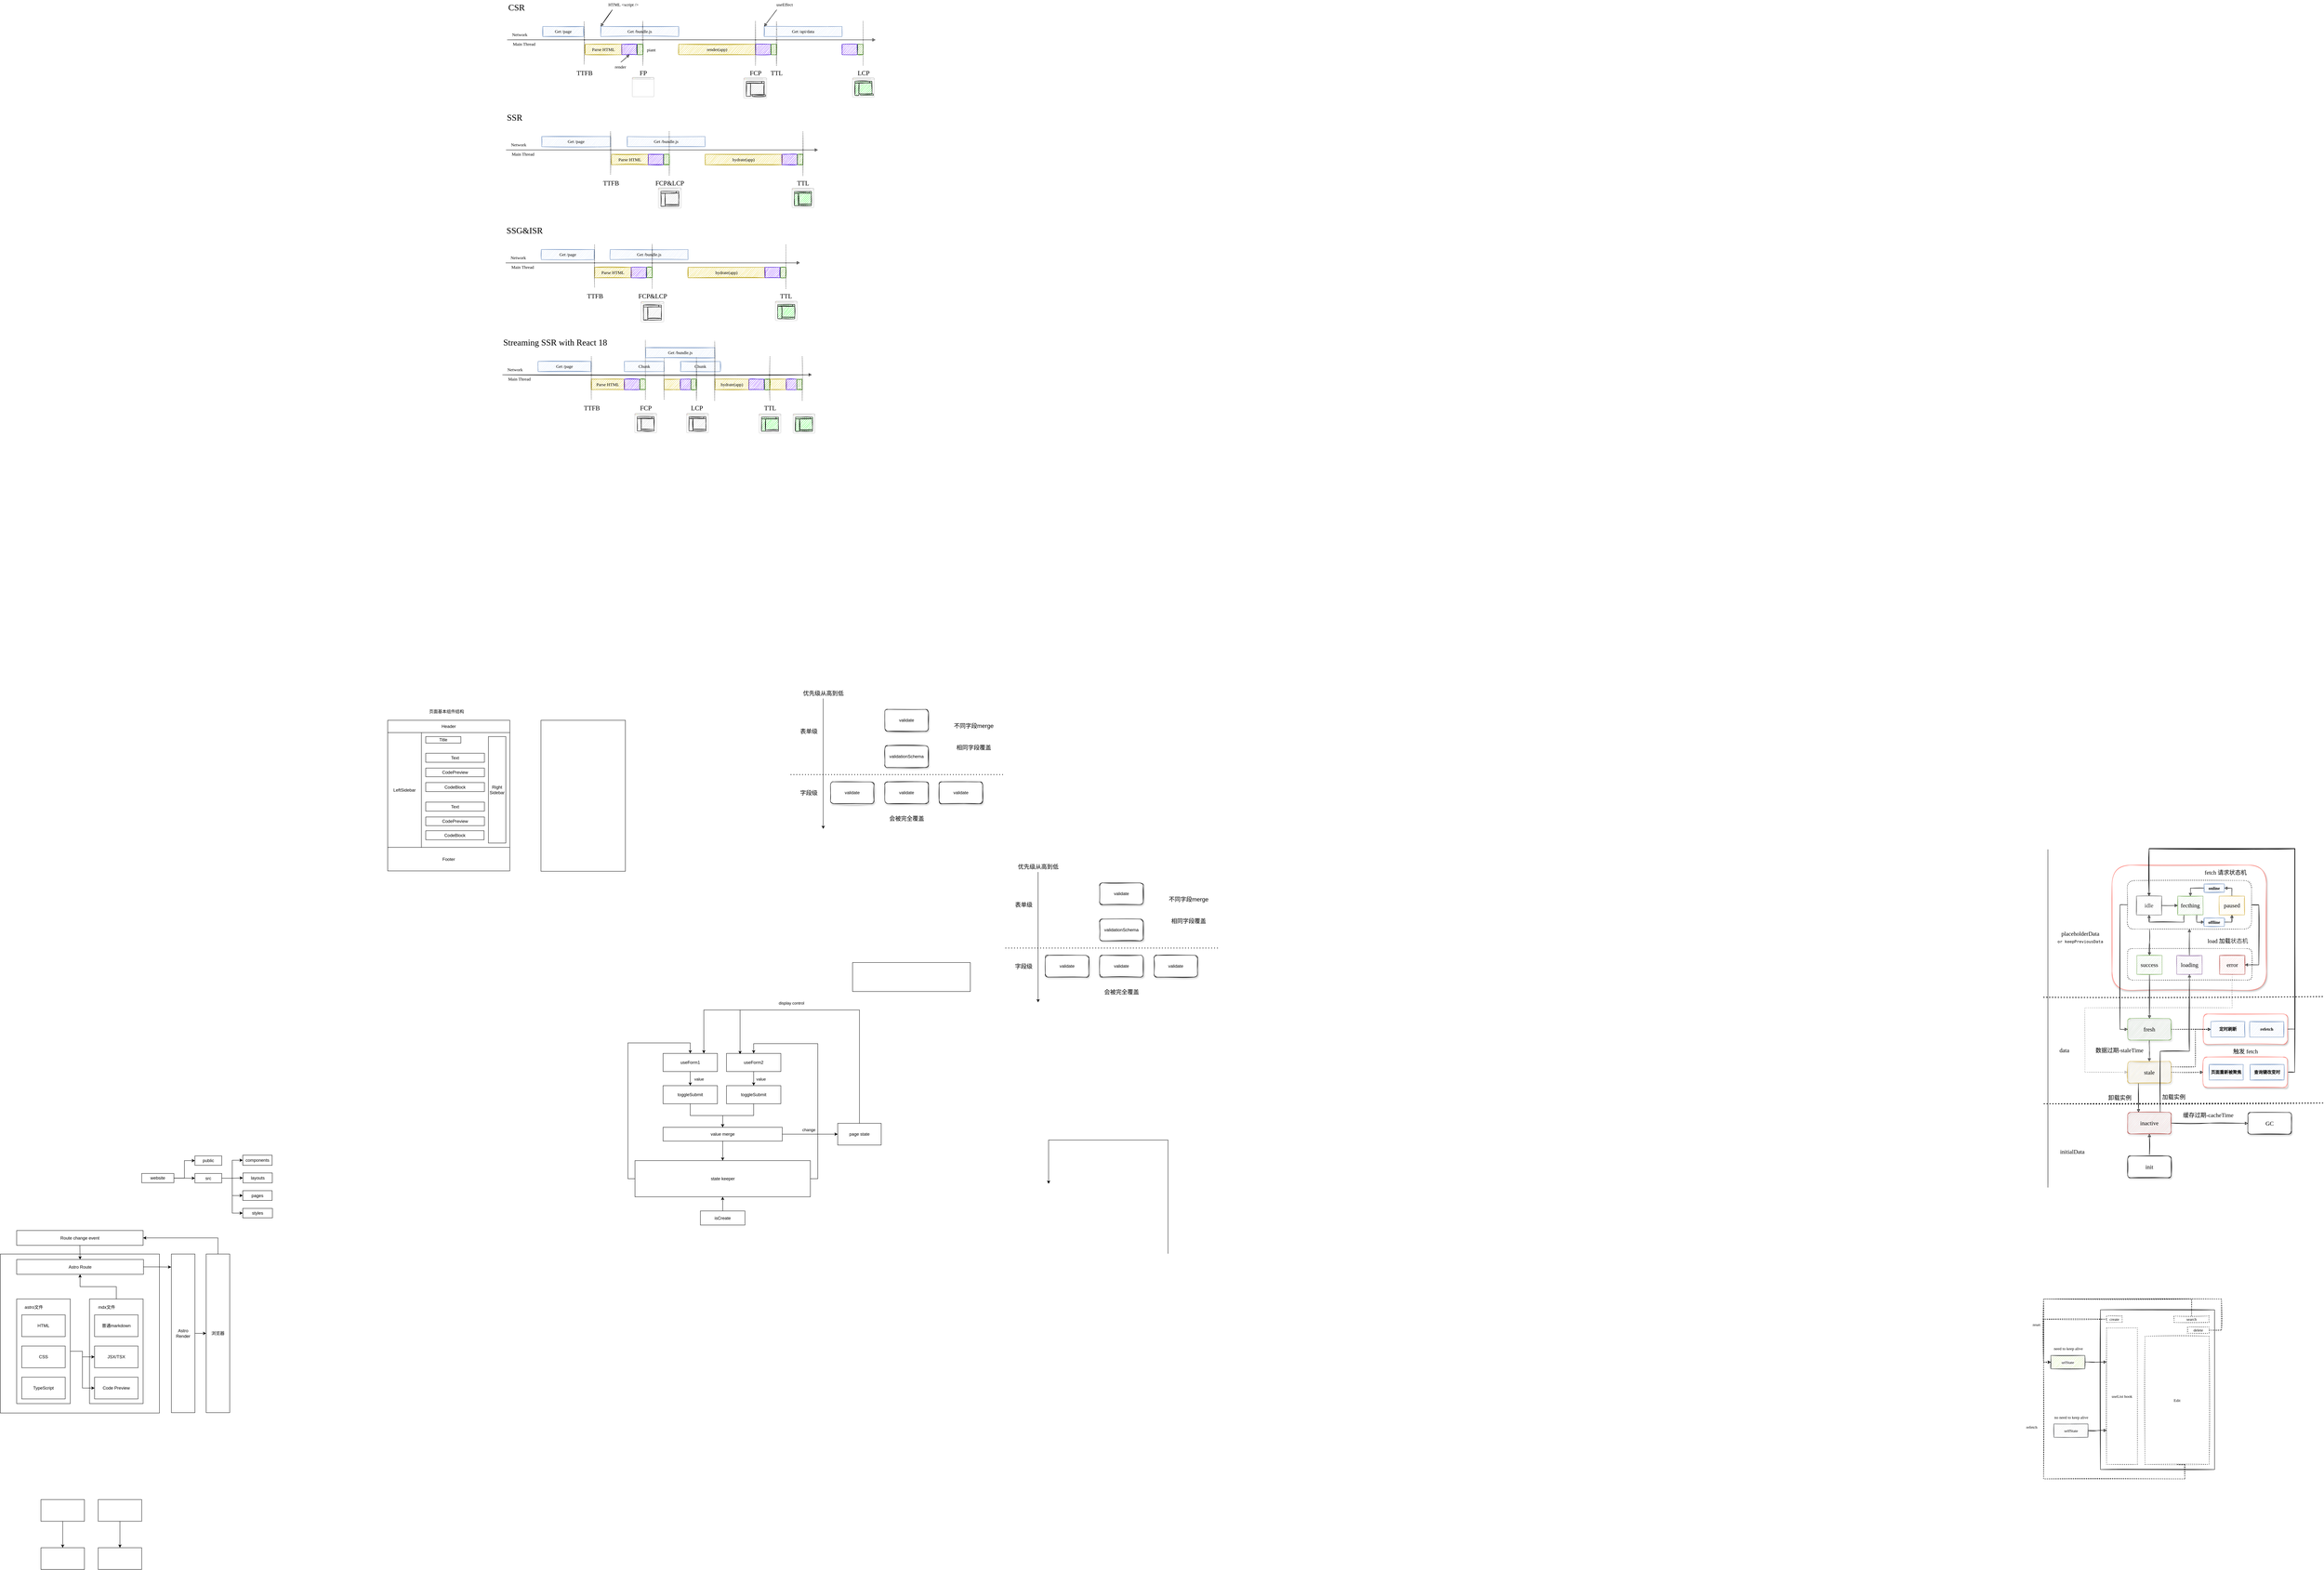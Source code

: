 <mxfile version="20.3.6" type="github">
  <diagram id="TjR1-rSzGZyo8haZhh6W" name="第 1 页">
    <mxGraphModel dx="4285" dy="2899" grid="0" gridSize="10" guides="1" tooltips="1" connect="1" arrows="1" fold="1" page="0" pageScale="1" pageWidth="827" pageHeight="1169" math="0" shadow="0">
      <root>
        <mxCell id="0" />
        <mxCell id="1" parent="0" />
        <mxCell id="sqBa-LW5SWp29sCQP3EE-73" value="" style="rounded=1;whiteSpace=wrap;html=1;shadow=1;sketch=1;glass=0;strokeColor=#FF8178;fontFamily=Comic Sans MS;" parent="1" vertex="1">
          <mxGeometry x="3727" y="800" width="426" height="345.47" as="geometry" />
        </mxCell>
        <mxCell id="sqBa-LW5SWp29sCQP3EE-144" style="edgeStyle=orthogonalEdgeStyle;rounded=0;sketch=1;orthogonalLoop=1;jettySize=auto;html=1;exitX=1;exitY=0.5;exitDx=0;exitDy=0;entryX=0.5;entryY=0;entryDx=0;entryDy=0;fontFamily=Comic Sans MS;fontSize=16;" parent="1" source="sqBa-LW5SWp29sCQP3EE-142" target="sqBa-LW5SWp29sCQP3EE-49" edge="1">
          <mxGeometry relative="1" as="geometry">
            <Array as="points">
              <mxPoint x="4231" y="1372" />
              <mxPoint x="4231" y="755" />
              <mxPoint x="3829" y="755" />
            </Array>
          </mxGeometry>
        </mxCell>
        <mxCell id="sqBa-LW5SWp29sCQP3EE-142" value="" style="rounded=1;whiteSpace=wrap;html=1;shadow=1;sketch=1;glass=0;strokeColor=#FF8178;fontFamily=Comic Sans MS;" parent="1" vertex="1">
          <mxGeometry x="3978.25" y="1329.97" width="232.5" height="84" as="geometry" />
        </mxCell>
        <mxCell id="sqBa-LW5SWp29sCQP3EE-101" value="" style="rounded=1;whiteSpace=wrap;html=1;shadow=0;sketch=1;glass=0;strokeColor=#000000;fontFamily=Comic Sans MS;dashed=1;dashPattern=1 4;" parent="1" vertex="1">
          <mxGeometry x="3770" y="1030.47" width="343" height="87" as="geometry" />
        </mxCell>
        <mxCell id="LKFy4Z4dUArzQCND-wwM-69" value="" style="whiteSpace=wrap;html=1;aspect=fixed;strokeColor=default;" parent="1" vertex="1">
          <mxGeometry x="-2101" y="1874" width="439" height="439" as="geometry" />
        </mxCell>
        <mxCell id="iYNAMt9WykVBRRJNnP1b-1" value="validate" style="rounded=1;whiteSpace=wrap;html=1;sketch=1;glass=0;shadow=1;" parent="1" vertex="1">
          <mxGeometry x="340" y="370" width="120" height="60" as="geometry" />
        </mxCell>
        <mxCell id="iYNAMt9WykVBRRJNnP1b-2" value="validationSchema" style="rounded=1;whiteSpace=wrap;html=1;sketch=1;glass=0;shadow=1;" parent="1" vertex="1">
          <mxGeometry x="340" y="470" width="120" height="60" as="geometry" />
        </mxCell>
        <mxCell id="iYNAMt9WykVBRRJNnP1b-3" value="validate" style="rounded=1;whiteSpace=wrap;html=1;sketch=1;glass=0;shadow=1;" parent="1" vertex="1">
          <mxGeometry x="340" y="570" width="120" height="60" as="geometry" />
        </mxCell>
        <mxCell id="iYNAMt9WykVBRRJNnP1b-5" value="validate" style="rounded=1;whiteSpace=wrap;html=1;sketch=1;glass=0;shadow=1;" parent="1" vertex="1">
          <mxGeometry x="190" y="570" width="120" height="60" as="geometry" />
        </mxCell>
        <mxCell id="iYNAMt9WykVBRRJNnP1b-6" value="validate" style="rounded=1;whiteSpace=wrap;html=1;sketch=1;glass=0;shadow=1;" parent="1" vertex="1">
          <mxGeometry x="490" y="570" width="120" height="60" as="geometry" />
        </mxCell>
        <mxCell id="iYNAMt9WykVBRRJNnP1b-8" value="" style="endArrow=none;dashed=1;html=1;dashPattern=1 3;strokeWidth=2;rounded=0;" parent="1" edge="1">
          <mxGeometry width="50" height="50" relative="1" as="geometry">
            <mxPoint x="80" y="550" as="sourcePoint" />
            <mxPoint x="670" y="550" as="targetPoint" />
          </mxGeometry>
        </mxCell>
        <mxCell id="iYNAMt9WykVBRRJNnP1b-9" value="" style="endArrow=classic;html=1;rounded=0;" parent="1" edge="1">
          <mxGeometry width="50" height="50" relative="1" as="geometry">
            <mxPoint x="170" y="340" as="sourcePoint" />
            <mxPoint x="170" y="700" as="targetPoint" />
          </mxGeometry>
        </mxCell>
        <mxCell id="iYNAMt9WykVBRRJNnP1b-10" value="优先级从高到低" style="text;html=1;align=center;verticalAlign=middle;resizable=0;points=[];autosize=1;strokeColor=none;fillColor=none;sketch=0;fontSize=16;" parent="1" vertex="1">
          <mxGeometry x="100" y="310" width="140" height="30" as="geometry" />
        </mxCell>
        <mxCell id="iYNAMt9WykVBRRJNnP1b-11" value="不同字段merge" style="text;html=1;align=center;verticalAlign=middle;resizable=0;points=[];autosize=1;strokeColor=none;fillColor=none;fontSize=16;" parent="1" vertex="1">
          <mxGeometry x="520" y="400" width="130" height="30" as="geometry" />
        </mxCell>
        <mxCell id="iYNAMt9WykVBRRJNnP1b-12" value="相同字段覆盖" style="text;html=1;align=center;verticalAlign=middle;resizable=0;points=[];autosize=1;strokeColor=none;fillColor=none;fontSize=16;" parent="1" vertex="1">
          <mxGeometry x="525" y="460" width="120" height="30" as="geometry" />
        </mxCell>
        <mxCell id="iYNAMt9WykVBRRJNnP1b-13" value="字段级" style="text;html=1;align=center;verticalAlign=middle;resizable=0;points=[];autosize=1;strokeColor=none;fillColor=none;fontSize=16;" parent="1" vertex="1">
          <mxGeometry x="95" y="585" width="70" height="30" as="geometry" />
        </mxCell>
        <mxCell id="iYNAMt9WykVBRRJNnP1b-14" value="表单级" style="text;html=1;align=center;verticalAlign=middle;resizable=0;points=[];autosize=1;strokeColor=none;fillColor=none;fontSize=16;" parent="1" vertex="1">
          <mxGeometry x="95" y="415" width="70" height="30" as="geometry" />
        </mxCell>
        <mxCell id="iYNAMt9WykVBRRJNnP1b-15" value="会被完全覆盖" style="text;html=1;align=center;verticalAlign=middle;resizable=0;points=[];autosize=1;strokeColor=none;fillColor=none;fontSize=16;" parent="1" vertex="1">
          <mxGeometry x="340" y="656" width="120" height="30" as="geometry" />
        </mxCell>
        <mxCell id="iYNAMt9WykVBRRJNnP1b-17" value="validate" style="rounded=1;whiteSpace=wrap;html=1;sketch=1;glass=0;shadow=1;" parent="1" vertex="1">
          <mxGeometry x="933" y="849" width="120" height="60" as="geometry" />
        </mxCell>
        <mxCell id="iYNAMt9WykVBRRJNnP1b-18" value="validationSchema" style="rounded=1;whiteSpace=wrap;html=1;sketch=1;glass=0;shadow=1;" parent="1" vertex="1">
          <mxGeometry x="933" y="949" width="120" height="60" as="geometry" />
        </mxCell>
        <mxCell id="iYNAMt9WykVBRRJNnP1b-19" value="validate" style="rounded=1;whiteSpace=wrap;html=1;sketch=1;glass=0;shadow=1;" parent="1" vertex="1">
          <mxGeometry x="933" y="1049" width="120" height="60" as="geometry" />
        </mxCell>
        <mxCell id="iYNAMt9WykVBRRJNnP1b-20" value="validate" style="rounded=1;whiteSpace=wrap;html=1;sketch=1;glass=0;shadow=1;" parent="1" vertex="1">
          <mxGeometry x="783" y="1049" width="120" height="60" as="geometry" />
        </mxCell>
        <mxCell id="iYNAMt9WykVBRRJNnP1b-21" value="validate" style="rounded=1;whiteSpace=wrap;html=1;sketch=1;glass=0;shadow=1;" parent="1" vertex="1">
          <mxGeometry x="1083" y="1049" width="120" height="60" as="geometry" />
        </mxCell>
        <mxCell id="iYNAMt9WykVBRRJNnP1b-22" value="" style="endArrow=none;dashed=1;html=1;dashPattern=1 3;strokeWidth=2;rounded=0;" parent="1" edge="1">
          <mxGeometry width="50" height="50" relative="1" as="geometry">
            <mxPoint x="673" y="1029" as="sourcePoint" />
            <mxPoint x="1263" y="1029" as="targetPoint" />
          </mxGeometry>
        </mxCell>
        <mxCell id="iYNAMt9WykVBRRJNnP1b-23" value="" style="endArrow=classic;html=1;rounded=0;" parent="1" edge="1">
          <mxGeometry width="50" height="50" relative="1" as="geometry">
            <mxPoint x="763" y="819" as="sourcePoint" />
            <mxPoint x="763" y="1179" as="targetPoint" />
          </mxGeometry>
        </mxCell>
        <mxCell id="iYNAMt9WykVBRRJNnP1b-24" value="优先级从高到低" style="text;html=1;align=center;verticalAlign=middle;resizable=0;points=[];autosize=1;strokeColor=none;fillColor=none;sketch=0;fontSize=16;" parent="1" vertex="1">
          <mxGeometry x="693" y="789" width="140" height="30" as="geometry" />
        </mxCell>
        <mxCell id="iYNAMt9WykVBRRJNnP1b-25" value="不同字段merge" style="text;html=1;align=center;verticalAlign=middle;resizable=0;points=[];autosize=1;strokeColor=none;fillColor=none;fontSize=16;" parent="1" vertex="1">
          <mxGeometry x="1113" y="879" width="130" height="30" as="geometry" />
        </mxCell>
        <mxCell id="iYNAMt9WykVBRRJNnP1b-26" value="相同字段覆盖" style="text;html=1;align=center;verticalAlign=middle;resizable=0;points=[];autosize=1;strokeColor=none;fillColor=none;fontSize=16;" parent="1" vertex="1">
          <mxGeometry x="1118" y="939" width="120" height="30" as="geometry" />
        </mxCell>
        <mxCell id="iYNAMt9WykVBRRJNnP1b-27" value="字段级" style="text;html=1;align=center;verticalAlign=middle;resizable=0;points=[];autosize=1;strokeColor=none;fillColor=none;fontSize=16;" parent="1" vertex="1">
          <mxGeometry x="688" y="1064" width="70" height="30" as="geometry" />
        </mxCell>
        <mxCell id="iYNAMt9WykVBRRJNnP1b-28" value="表单级" style="text;html=1;align=center;verticalAlign=middle;resizable=0;points=[];autosize=1;strokeColor=none;fillColor=none;fontSize=16;" parent="1" vertex="1">
          <mxGeometry x="688" y="894" width="70" height="30" as="geometry" />
        </mxCell>
        <mxCell id="iYNAMt9WykVBRRJNnP1b-29" value="会被完全覆盖" style="text;html=1;align=center;verticalAlign=middle;resizable=0;points=[];autosize=1;strokeColor=none;fillColor=none;fontSize=16;" parent="1" vertex="1">
          <mxGeometry x="933" y="1135" width="120" height="30" as="geometry" />
        </mxCell>
        <mxCell id="ybRk64Y0vvIrRGSaYGFf-1" value="" style="rounded=0;whiteSpace=wrap;html=1;" parent="1" vertex="1">
          <mxGeometry x="251" y="1069" width="325" height="80" as="geometry" />
        </mxCell>
        <mxCell id="ybRk64Y0vvIrRGSaYGFf-6" style="edgeStyle=orthogonalEdgeStyle;rounded=0;orthogonalLoop=1;jettySize=auto;html=1;exitX=0.5;exitY=1;exitDx=0;exitDy=0;entryX=0.5;entryY=0;entryDx=0;entryDy=0;" parent="1" source="ybRk64Y0vvIrRGSaYGFf-2" target="ybRk64Y0vvIrRGSaYGFf-4" edge="1">
          <mxGeometry relative="1" as="geometry" />
        </mxCell>
        <mxCell id="ybRk64Y0vvIrRGSaYGFf-7" value="value" style="edgeLabel;html=1;align=center;verticalAlign=middle;resizable=0;points=[];" parent="ybRk64Y0vvIrRGSaYGFf-6" vertex="1" connectable="0">
          <mxGeometry x="0.171" relative="1" as="geometry">
            <mxPoint x="24" y="-2" as="offset" />
          </mxGeometry>
        </mxCell>
        <mxCell id="ybRk64Y0vvIrRGSaYGFf-2" value="useForm1" style="rounded=0;whiteSpace=wrap;html=1;" parent="1" vertex="1">
          <mxGeometry x="-272" y="1320" width="150" height="50" as="geometry" />
        </mxCell>
        <mxCell id="ybRk64Y0vvIrRGSaYGFf-11" style="edgeStyle=orthogonalEdgeStyle;rounded=0;orthogonalLoop=1;jettySize=auto;html=1;exitX=0.5;exitY=1;exitDx=0;exitDy=0;entryX=0.5;entryY=0;entryDx=0;entryDy=0;" parent="1" source="ybRk64Y0vvIrRGSaYGFf-3" target="ybRk64Y0vvIrRGSaYGFf-5" edge="1">
          <mxGeometry relative="1" as="geometry" />
        </mxCell>
        <mxCell id="ybRk64Y0vvIrRGSaYGFf-12" value="value" style="edgeLabel;html=1;align=center;verticalAlign=middle;resizable=0;points=[];" parent="ybRk64Y0vvIrRGSaYGFf-11" vertex="1" connectable="0">
          <mxGeometry x="-0.103" relative="1" as="geometry">
            <mxPoint x="20" y="3" as="offset" />
          </mxGeometry>
        </mxCell>
        <mxCell id="ybRk64Y0vvIrRGSaYGFf-3" value="useForm2" style="rounded=0;whiteSpace=wrap;html=1;" parent="1" vertex="1">
          <mxGeometry x="-97" y="1320" width="150" height="50" as="geometry" />
        </mxCell>
        <mxCell id="ybRk64Y0vvIrRGSaYGFf-9" style="edgeStyle=orthogonalEdgeStyle;rounded=0;orthogonalLoop=1;jettySize=auto;html=1;exitX=0.5;exitY=1;exitDx=0;exitDy=0;entryX=0.5;entryY=0;entryDx=0;entryDy=0;" parent="1" source="ybRk64Y0vvIrRGSaYGFf-4" target="ybRk64Y0vvIrRGSaYGFf-8" edge="1">
          <mxGeometry relative="1" as="geometry" />
        </mxCell>
        <mxCell id="ybRk64Y0vvIrRGSaYGFf-4" value="toggleSubmit" style="rounded=0;whiteSpace=wrap;html=1;" parent="1" vertex="1">
          <mxGeometry x="-272" y="1409" width="150" height="50" as="geometry" />
        </mxCell>
        <mxCell id="ybRk64Y0vvIrRGSaYGFf-10" style="edgeStyle=orthogonalEdgeStyle;rounded=0;orthogonalLoop=1;jettySize=auto;html=1;exitX=0.5;exitY=1;exitDx=0;exitDy=0;entryX=0.5;entryY=0;entryDx=0;entryDy=0;" parent="1" source="ybRk64Y0vvIrRGSaYGFf-5" target="ybRk64Y0vvIrRGSaYGFf-8" edge="1">
          <mxGeometry relative="1" as="geometry" />
        </mxCell>
        <mxCell id="ybRk64Y0vvIrRGSaYGFf-5" value="toggleSubmit" style="rounded=0;whiteSpace=wrap;html=1;" parent="1" vertex="1">
          <mxGeometry x="-97" y="1409" width="150" height="50" as="geometry" />
        </mxCell>
        <mxCell id="ybRk64Y0vvIrRGSaYGFf-14" style="edgeStyle=orthogonalEdgeStyle;rounded=0;orthogonalLoop=1;jettySize=auto;html=1;exitX=0.5;exitY=1;exitDx=0;exitDy=0;" parent="1" source="ybRk64Y0vvIrRGSaYGFf-8" target="ybRk64Y0vvIrRGSaYGFf-13" edge="1">
          <mxGeometry relative="1" as="geometry" />
        </mxCell>
        <mxCell id="ybRk64Y0vvIrRGSaYGFf-21" value="change" style="edgeStyle=orthogonalEdgeStyle;rounded=0;orthogonalLoop=1;jettySize=auto;html=1;exitX=1;exitY=0.5;exitDx=0;exitDy=0;entryX=0;entryY=0.5;entryDx=0;entryDy=0;" parent="1" source="ybRk64Y0vvIrRGSaYGFf-8" target="ybRk64Y0vvIrRGSaYGFf-20" edge="1">
          <mxGeometry x="-0.046" y="12" relative="1" as="geometry">
            <mxPoint as="offset" />
          </mxGeometry>
        </mxCell>
        <mxCell id="ybRk64Y0vvIrRGSaYGFf-8" value="value merge" style="rounded=0;whiteSpace=wrap;html=1;" parent="1" vertex="1">
          <mxGeometry x="-272" y="1524" width="329" height="38" as="geometry" />
        </mxCell>
        <mxCell id="ybRk64Y0vvIrRGSaYGFf-15" style="edgeStyle=orthogonalEdgeStyle;rounded=0;orthogonalLoop=1;jettySize=auto;html=1;exitX=0;exitY=0.5;exitDx=0;exitDy=0;entryX=0.5;entryY=0;entryDx=0;entryDy=0;" parent="1" source="ybRk64Y0vvIrRGSaYGFf-13" target="ybRk64Y0vvIrRGSaYGFf-2" edge="1">
          <mxGeometry relative="1" as="geometry">
            <Array as="points">
              <mxPoint x="-369" y="1666" />
              <mxPoint x="-369" y="1291" />
              <mxPoint x="-197" y="1291" />
            </Array>
          </mxGeometry>
        </mxCell>
        <mxCell id="ybRk64Y0vvIrRGSaYGFf-16" style="edgeStyle=orthogonalEdgeStyle;rounded=0;orthogonalLoop=1;jettySize=auto;html=1;exitX=1;exitY=0.5;exitDx=0;exitDy=0;entryX=0.5;entryY=0;entryDx=0;entryDy=0;" parent="1" source="ybRk64Y0vvIrRGSaYGFf-13" target="ybRk64Y0vvIrRGSaYGFf-3" edge="1">
          <mxGeometry relative="1" as="geometry">
            <Array as="points">
              <mxPoint x="155" y="1666" />
              <mxPoint x="155" y="1293" />
              <mxPoint x="-22" y="1293" />
            </Array>
          </mxGeometry>
        </mxCell>
        <mxCell id="ybRk64Y0vvIrRGSaYGFf-13" value="state keeper" style="rounded=0;whiteSpace=wrap;html=1;" parent="1" vertex="1">
          <mxGeometry x="-349.5" y="1616" width="484" height="100" as="geometry" />
        </mxCell>
        <mxCell id="ybRk64Y0vvIrRGSaYGFf-19" style="edgeStyle=orthogonalEdgeStyle;rounded=0;orthogonalLoop=1;jettySize=auto;html=1;exitX=0.5;exitY=0;exitDx=0;exitDy=0;entryX=0.5;entryY=1;entryDx=0;entryDy=0;" parent="1" source="ybRk64Y0vvIrRGSaYGFf-18" target="ybRk64Y0vvIrRGSaYGFf-13" edge="1">
          <mxGeometry relative="1" as="geometry" />
        </mxCell>
        <mxCell id="ybRk64Y0vvIrRGSaYGFf-18" value="isCreate" style="rounded=0;whiteSpace=wrap;html=1;" parent="1" vertex="1">
          <mxGeometry x="-169" y="1755" width="123" height="39" as="geometry" />
        </mxCell>
        <mxCell id="ybRk64Y0vvIrRGSaYGFf-22" style="edgeStyle=orthogonalEdgeStyle;rounded=0;orthogonalLoop=1;jettySize=auto;html=1;exitX=0.5;exitY=0;exitDx=0;exitDy=0;entryX=0.25;entryY=0;entryDx=0;entryDy=0;" parent="1" edge="1">
          <mxGeometry relative="1" as="geometry">
            <mxPoint x="1121.5" y="1873" as="sourcePoint" />
            <mxPoint x="792" y="1680" as="targetPoint" />
            <Array as="points">
              <mxPoint x="1121.5" y="1559" />
              <mxPoint x="792.5" y="1559" />
            </Array>
          </mxGeometry>
        </mxCell>
        <mxCell id="ybRk64Y0vvIrRGSaYGFf-23" style="edgeStyle=orthogonalEdgeStyle;rounded=0;orthogonalLoop=1;jettySize=auto;html=1;exitX=0.5;exitY=0;exitDx=0;exitDy=0;entryX=0.75;entryY=0;entryDx=0;entryDy=0;" parent="1" source="ybRk64Y0vvIrRGSaYGFf-20" target="ybRk64Y0vvIrRGSaYGFf-2" edge="1">
          <mxGeometry relative="1" as="geometry">
            <Array as="points">
              <mxPoint x="270" y="1200" />
              <mxPoint x="-159" y="1200" />
            </Array>
          </mxGeometry>
        </mxCell>
        <mxCell id="ybRk64Y0vvIrRGSaYGFf-24" style="edgeStyle=orthogonalEdgeStyle;rounded=0;orthogonalLoop=1;jettySize=auto;html=1;exitX=0.5;exitY=0;exitDx=0;exitDy=0;entryX=0.25;entryY=0;entryDx=0;entryDy=0;" parent="1" edge="1">
          <mxGeometry relative="1" as="geometry">
            <mxPoint x="270" y="1515" as="sourcePoint" />
            <mxPoint x="-59.5" y="1322" as="targetPoint" />
            <Array as="points">
              <mxPoint x="270" y="1200" />
              <mxPoint x="-59" y="1200" />
            </Array>
          </mxGeometry>
        </mxCell>
        <mxCell id="ybRk64Y0vvIrRGSaYGFf-25" value="display control" style="edgeLabel;html=1;align=center;verticalAlign=middle;resizable=0;points=[];" parent="ybRk64Y0vvIrRGSaYGFf-24" vertex="1" connectable="0">
          <mxGeometry x="0.31" y="-3" relative="1" as="geometry">
            <mxPoint x="-1" y="-16" as="offset" />
          </mxGeometry>
        </mxCell>
        <mxCell id="ybRk64Y0vvIrRGSaYGFf-20" value="page state" style="rounded=0;whiteSpace=wrap;html=1;" parent="1" vertex="1">
          <mxGeometry x="210" y="1513" width="120" height="60" as="geometry" />
        </mxCell>
        <mxCell id="OfM3aT3gorayr-V404j--24" value="" style="rounded=0;whiteSpace=wrap;html=1;" parent="1" vertex="1">
          <mxGeometry x="-1032" y="400" width="337" height="416" as="geometry" />
        </mxCell>
        <mxCell id="OfM3aT3gorayr-V404j--25" value="Header" style="rounded=0;whiteSpace=wrap;html=1;" parent="1" vertex="1">
          <mxGeometry x="-1032" y="400" width="337" height="34" as="geometry" />
        </mxCell>
        <mxCell id="OfM3aT3gorayr-V404j--26" value="LeftSidebar" style="rounded=0;whiteSpace=wrap;html=1;" parent="1" vertex="1">
          <mxGeometry x="-1032" y="434" width="93" height="317" as="geometry" />
        </mxCell>
        <mxCell id="OfM3aT3gorayr-V404j--27" value="Footer" style="rounded=0;whiteSpace=wrap;html=1;" parent="1" vertex="1">
          <mxGeometry x="-1032" y="751" width="337" height="65" as="geometry" />
        </mxCell>
        <mxCell id="OfM3aT3gorayr-V404j--28" value="Title" style="rounded=0;whiteSpace=wrap;html=1;" parent="1" vertex="1">
          <mxGeometry x="-927" y="445" width="97" height="18" as="geometry" />
        </mxCell>
        <mxCell id="OfM3aT3gorayr-V404j--29" value="页面基本组件结构" style="text;html=1;align=center;verticalAlign=middle;resizable=0;points=[];autosize=1;strokeColor=none;fillColor=none;" parent="1" vertex="1">
          <mxGeometry x="-927" y="363" width="114" height="26" as="geometry" />
        </mxCell>
        <mxCell id="OfM3aT3gorayr-V404j--30" value="Text" style="rounded=0;whiteSpace=wrap;html=1;" parent="1" vertex="1">
          <mxGeometry x="-927" y="491" width="162" height="25" as="geometry" />
        </mxCell>
        <mxCell id="OfM3aT3gorayr-V404j--31" value="CodeBlock" style="rounded=0;whiteSpace=wrap;html=1;" parent="1" vertex="1">
          <mxGeometry x="-927" y="572" width="162" height="25" as="geometry" />
        </mxCell>
        <mxCell id="OfM3aT3gorayr-V404j--32" value="CodePreview" style="rounded=0;whiteSpace=wrap;html=1;" parent="1" vertex="1">
          <mxGeometry x="-927" y="532" width="162" height="24" as="geometry" />
        </mxCell>
        <mxCell id="OfM3aT3gorayr-V404j--33" value="Text" style="rounded=0;whiteSpace=wrap;html=1;" parent="1" vertex="1">
          <mxGeometry x="-927" y="626" width="162" height="25" as="geometry" />
        </mxCell>
        <mxCell id="OfM3aT3gorayr-V404j--34" value="CodeBlock" style="rounded=0;whiteSpace=wrap;html=1;" parent="1" vertex="1">
          <mxGeometry x="-927" y="705" width="161" height="25" as="geometry" />
        </mxCell>
        <mxCell id="OfM3aT3gorayr-V404j--35" value="CodePreview" style="rounded=0;whiteSpace=wrap;html=1;" parent="1" vertex="1">
          <mxGeometry x="-927" y="667" width="162" height="24" as="geometry" />
        </mxCell>
        <mxCell id="OfM3aT3gorayr-V404j--37" value="Right Sidebar" style="rounded=0;whiteSpace=wrap;html=1;" parent="1" vertex="1">
          <mxGeometry x="-754" y="445" width="48" height="294" as="geometry" />
        </mxCell>
        <mxCell id="OfM3aT3gorayr-V404j--38" value="" style="rounded=0;whiteSpace=wrap;html=1;" parent="1" vertex="1">
          <mxGeometry x="-609" y="400" width="233" height="417" as="geometry" />
        </mxCell>
        <mxCell id="LKFy4Z4dUArzQCND-wwM-2" value="public" style="rounded=0;whiteSpace=wrap;html=1;strokeColor=default;" parent="1" vertex="1">
          <mxGeometry x="-1564" y="1603" width="74" height="26" as="geometry" />
        </mxCell>
        <mxCell id="LKFy4Z4dUArzQCND-wwM-39" style="edgeStyle=orthogonalEdgeStyle;rounded=0;orthogonalLoop=1;jettySize=auto;html=1;exitX=1;exitY=0.5;exitDx=0;exitDy=0;entryX=0;entryY=0.5;entryDx=0;entryDy=0;" parent="1" source="LKFy4Z4dUArzQCND-wwM-31" target="LKFy4Z4dUArzQCND-wwM-56" edge="1">
          <mxGeometry relative="1" as="geometry">
            <mxPoint x="-1432" y="1659" as="targetPoint" />
          </mxGeometry>
        </mxCell>
        <mxCell id="LKFy4Z4dUArzQCND-wwM-40" style="edgeStyle=orthogonalEdgeStyle;rounded=0;orthogonalLoop=1;jettySize=auto;html=1;exitX=1;exitY=0.5;exitDx=0;exitDy=0;entryX=0;entryY=0.5;entryDx=0;entryDy=0;" parent="1" source="LKFy4Z4dUArzQCND-wwM-31" target="LKFy4Z4dUArzQCND-wwM-36" edge="1">
          <mxGeometry relative="1" as="geometry" />
        </mxCell>
        <mxCell id="LKFy4Z4dUArzQCND-wwM-41" style="edgeStyle=orthogonalEdgeStyle;rounded=0;orthogonalLoop=1;jettySize=auto;html=1;exitX=1;exitY=0.5;exitDx=0;exitDy=0;entryX=0;entryY=0.5;entryDx=0;entryDy=0;" parent="1" source="LKFy4Z4dUArzQCND-wwM-31" target="LKFy4Z4dUArzQCND-wwM-37" edge="1">
          <mxGeometry relative="1" as="geometry" />
        </mxCell>
        <mxCell id="LKFy4Z4dUArzQCND-wwM-42" style="edgeStyle=orthogonalEdgeStyle;rounded=0;orthogonalLoop=1;jettySize=auto;html=1;exitX=1;exitY=0.5;exitDx=0;exitDy=0;entryX=0;entryY=0.5;entryDx=0;entryDy=0;" parent="1" source="LKFy4Z4dUArzQCND-wwM-31" target="LKFy4Z4dUArzQCND-wwM-32" edge="1">
          <mxGeometry relative="1" as="geometry" />
        </mxCell>
        <mxCell id="LKFy4Z4dUArzQCND-wwM-31" value="src" style="rounded=0;whiteSpace=wrap;html=1;strokeColor=default;" parent="1" vertex="1">
          <mxGeometry x="-1564" y="1651.5" width="74" height="26" as="geometry" />
        </mxCell>
        <mxCell id="LKFy4Z4dUArzQCND-wwM-32" value="components" style="rounded=0;whiteSpace=wrap;html=1;" parent="1" vertex="1">
          <mxGeometry x="-1432" y="1601" width="81" height="28" as="geometry" />
        </mxCell>
        <mxCell id="LKFy4Z4dUArzQCND-wwM-36" value="pages" style="rounded=0;whiteSpace=wrap;html=1;" parent="1" vertex="1">
          <mxGeometry x="-1432" y="1699" width="81" height="27" as="geometry" />
        </mxCell>
        <mxCell id="LKFy4Z4dUArzQCND-wwM-37" value="styles" style="rounded=0;whiteSpace=wrap;html=1;" parent="1" vertex="1">
          <mxGeometry x="-1432" y="1748" width="82" height="26" as="geometry" />
        </mxCell>
        <mxCell id="LKFy4Z4dUArzQCND-wwM-44" style="edgeStyle=orthogonalEdgeStyle;rounded=0;orthogonalLoop=1;jettySize=auto;html=1;exitX=1;exitY=0.5;exitDx=0;exitDy=0;entryX=0;entryY=0.5;entryDx=0;entryDy=0;" parent="1" source="LKFy4Z4dUArzQCND-wwM-43" target="LKFy4Z4dUArzQCND-wwM-2" edge="1">
          <mxGeometry relative="1" as="geometry" />
        </mxCell>
        <mxCell id="LKFy4Z4dUArzQCND-wwM-45" style="edgeStyle=orthogonalEdgeStyle;rounded=0;orthogonalLoop=1;jettySize=auto;html=1;exitX=1;exitY=0.5;exitDx=0;exitDy=0;entryX=0;entryY=0.5;entryDx=0;entryDy=0;" parent="1" source="LKFy4Z4dUArzQCND-wwM-43" target="LKFy4Z4dUArzQCND-wwM-31" edge="1">
          <mxGeometry relative="1" as="geometry" />
        </mxCell>
        <mxCell id="LKFy4Z4dUArzQCND-wwM-43" value="website" style="rounded=0;whiteSpace=wrap;html=1;strokeColor=default;" parent="1" vertex="1">
          <mxGeometry x="-1711" y="1651.5" width="89" height="25.5" as="geometry" />
        </mxCell>
        <mxCell id="LKFy4Z4dUArzQCND-wwM-66" style="edgeStyle=orthogonalEdgeStyle;rounded=0;orthogonalLoop=1;jettySize=auto;html=1;exitX=0.5;exitY=0;exitDx=0;exitDy=0;" parent="1" source="LKFy4Z4dUArzQCND-wwM-51" target="LKFy4Z4dUArzQCND-wwM-63" edge="1">
          <mxGeometry relative="1" as="geometry" />
        </mxCell>
        <mxCell id="LKFy4Z4dUArzQCND-wwM-51" value="" style="rounded=0;whiteSpace=wrap;html=1;strokeColor=default;" parent="1" vertex="1">
          <mxGeometry x="-1855" y="1998" width="148" height="289" as="geometry" />
        </mxCell>
        <mxCell id="LKFy4Z4dUArzQCND-wwM-52" value="mdx文件" style="text;html=1;align=center;verticalAlign=middle;resizable=0;points=[];autosize=1;strokeColor=none;fillColor=none;" parent="1" vertex="1">
          <mxGeometry x="-1841" y="2008" width="65" height="26" as="geometry" />
        </mxCell>
        <mxCell id="LKFy4Z4dUArzQCND-wwM-53" value="普通markdown" style="rounded=0;whiteSpace=wrap;html=1;strokeColor=default;" parent="1" vertex="1">
          <mxGeometry x="-1841" y="2042" width="120" height="60" as="geometry" />
        </mxCell>
        <mxCell id="LKFy4Z4dUArzQCND-wwM-54" value="JSX/TSX" style="rounded=0;whiteSpace=wrap;html=1;strokeColor=default;" parent="1" vertex="1">
          <mxGeometry x="-1841" y="2128" width="120" height="60" as="geometry" />
        </mxCell>
        <mxCell id="LKFy4Z4dUArzQCND-wwM-55" value="Code Preview" style="rounded=0;whiteSpace=wrap;html=1;strokeColor=default;" parent="1" vertex="1">
          <mxGeometry x="-1841" y="2214" width="120" height="60" as="geometry" />
        </mxCell>
        <mxCell id="LKFy4Z4dUArzQCND-wwM-56" value="layouts" style="rounded=0;whiteSpace=wrap;html=1;" parent="1" vertex="1">
          <mxGeometry x="-1431.5" y="1650" width="81" height="27.5" as="geometry" />
        </mxCell>
        <mxCell id="LKFy4Z4dUArzQCND-wwM-64" style="edgeStyle=orthogonalEdgeStyle;rounded=0;orthogonalLoop=1;jettySize=auto;html=1;exitX=1;exitY=0.5;exitDx=0;exitDy=0;entryX=0;entryY=0.5;entryDx=0;entryDy=0;" parent="1" source="LKFy4Z4dUArzQCND-wwM-57" target="LKFy4Z4dUArzQCND-wwM-54" edge="1">
          <mxGeometry relative="1" as="geometry" />
        </mxCell>
        <mxCell id="LKFy4Z4dUArzQCND-wwM-65" style="edgeStyle=orthogonalEdgeStyle;rounded=0;orthogonalLoop=1;jettySize=auto;html=1;exitX=1;exitY=0.5;exitDx=0;exitDy=0;" parent="1" source="LKFy4Z4dUArzQCND-wwM-57" target="LKFy4Z4dUArzQCND-wwM-55" edge="1">
          <mxGeometry relative="1" as="geometry" />
        </mxCell>
        <mxCell id="LKFy4Z4dUArzQCND-wwM-57" value="" style="rounded=0;whiteSpace=wrap;html=1;strokeColor=default;" parent="1" vertex="1">
          <mxGeometry x="-2056" y="1998" width="148" height="289" as="geometry" />
        </mxCell>
        <mxCell id="LKFy4Z4dUArzQCND-wwM-58" value="astro文件" style="text;html=1;align=center;verticalAlign=middle;resizable=0;points=[];autosize=1;strokeColor=none;fillColor=none;" parent="1" vertex="1">
          <mxGeometry x="-2044" y="2008" width="69" height="26" as="geometry" />
        </mxCell>
        <mxCell id="LKFy4Z4dUArzQCND-wwM-59" value="HTML" style="rounded=0;whiteSpace=wrap;html=1;strokeColor=default;" parent="1" vertex="1">
          <mxGeometry x="-2042" y="2042" width="120" height="60" as="geometry" />
        </mxCell>
        <mxCell id="LKFy4Z4dUArzQCND-wwM-60" value="CSS" style="rounded=0;whiteSpace=wrap;html=1;strokeColor=default;" parent="1" vertex="1">
          <mxGeometry x="-2042" y="2128" width="120" height="60" as="geometry" />
        </mxCell>
        <mxCell id="LKFy4Z4dUArzQCND-wwM-61" value="TypeScript" style="rounded=0;whiteSpace=wrap;html=1;strokeColor=default;" parent="1" vertex="1">
          <mxGeometry x="-2042" y="2214" width="120" height="60" as="geometry" />
        </mxCell>
        <mxCell id="LKFy4Z4dUArzQCND-wwM-72" style="edgeStyle=orthogonalEdgeStyle;rounded=0;orthogonalLoop=1;jettySize=auto;html=1;exitX=1;exitY=0.5;exitDx=0;exitDy=0;entryX=-0.008;entryY=0.082;entryDx=0;entryDy=0;entryPerimeter=0;" parent="1" source="LKFy4Z4dUArzQCND-wwM-63" target="LKFy4Z4dUArzQCND-wwM-71" edge="1">
          <mxGeometry relative="1" as="geometry" />
        </mxCell>
        <mxCell id="LKFy4Z4dUArzQCND-wwM-63" value="A&lt;span style=&quot;&quot;&gt;stro Route&lt;/span&gt;" style="rounded=0;whiteSpace=wrap;html=1;strokeColor=default;" parent="1" vertex="1">
          <mxGeometry x="-2056" y="1889" width="350" height="41" as="geometry" />
        </mxCell>
        <mxCell id="LKFy4Z4dUArzQCND-wwM-68" style="edgeStyle=orthogonalEdgeStyle;rounded=0;orthogonalLoop=1;jettySize=auto;html=1;exitX=0.5;exitY=1;exitDx=0;exitDy=0;entryX=0.5;entryY=0;entryDx=0;entryDy=0;" parent="1" source="LKFy4Z4dUArzQCND-wwM-67" target="LKFy4Z4dUArzQCND-wwM-63" edge="1">
          <mxGeometry relative="1" as="geometry" />
        </mxCell>
        <mxCell id="LKFy4Z4dUArzQCND-wwM-67" value="Route change event" style="rounded=0;whiteSpace=wrap;html=1;strokeColor=default;" parent="1" vertex="1">
          <mxGeometry x="-2056" y="1809" width="349" height="41" as="geometry" />
        </mxCell>
        <mxCell id="LKFy4Z4dUArzQCND-wwM-75" style="edgeStyle=orthogonalEdgeStyle;rounded=0;orthogonalLoop=1;jettySize=auto;html=1;exitX=1;exitY=0.5;exitDx=0;exitDy=0;entryX=0;entryY=0.5;entryDx=0;entryDy=0;" parent="1" source="LKFy4Z4dUArzQCND-wwM-71" target="LKFy4Z4dUArzQCND-wwM-74" edge="1">
          <mxGeometry relative="1" as="geometry" />
        </mxCell>
        <mxCell id="LKFy4Z4dUArzQCND-wwM-71" value="Astro Render" style="rounded=0;whiteSpace=wrap;html=1;strokeColor=default;" parent="1" vertex="1">
          <mxGeometry x="-1629" y="1874" width="65" height="438" as="geometry" />
        </mxCell>
        <mxCell id="LKFy4Z4dUArzQCND-wwM-76" style="edgeStyle=orthogonalEdgeStyle;rounded=0;orthogonalLoop=1;jettySize=auto;html=1;exitX=0.5;exitY=0;exitDx=0;exitDy=0;entryX=1;entryY=0.5;entryDx=0;entryDy=0;" parent="1" source="LKFy4Z4dUArzQCND-wwM-74" target="LKFy4Z4dUArzQCND-wwM-67" edge="1">
          <mxGeometry relative="1" as="geometry" />
        </mxCell>
        <mxCell id="LKFy4Z4dUArzQCND-wwM-74" value="浏览器" style="rounded=0;whiteSpace=wrap;html=1;strokeColor=default;" parent="1" vertex="1">
          <mxGeometry x="-1533" y="1874" width="65" height="438" as="geometry" />
        </mxCell>
        <mxCell id="LKFy4Z4dUArzQCND-wwM-79" style="edgeStyle=orthogonalEdgeStyle;rounded=0;orthogonalLoop=1;jettySize=auto;html=1;exitX=0.5;exitY=1;exitDx=0;exitDy=0;" parent="1" source="LKFy4Z4dUArzQCND-wwM-77" target="LKFy4Z4dUArzQCND-wwM-78" edge="1">
          <mxGeometry relative="1" as="geometry" />
        </mxCell>
        <mxCell id="LKFy4Z4dUArzQCND-wwM-77" value="" style="rounded=0;whiteSpace=wrap;html=1;strokeColor=default;" parent="1" vertex="1">
          <mxGeometry x="-1989" y="2552" width="120" height="60" as="geometry" />
        </mxCell>
        <mxCell id="LKFy4Z4dUArzQCND-wwM-78" value="" style="rounded=0;whiteSpace=wrap;html=1;strokeColor=default;" parent="1" vertex="1">
          <mxGeometry x="-1989" y="2685" width="120" height="60" as="geometry" />
        </mxCell>
        <mxCell id="LKFy4Z4dUArzQCND-wwM-80" style="edgeStyle=orthogonalEdgeStyle;rounded=0;orthogonalLoop=1;jettySize=auto;html=1;exitX=0.5;exitY=1;exitDx=0;exitDy=0;" parent="1" source="LKFy4Z4dUArzQCND-wwM-81" target="LKFy4Z4dUArzQCND-wwM-82" edge="1">
          <mxGeometry relative="1" as="geometry" />
        </mxCell>
        <mxCell id="LKFy4Z4dUArzQCND-wwM-81" value="" style="rounded=0;whiteSpace=wrap;html=1;strokeColor=default;" parent="1" vertex="1">
          <mxGeometry x="-1831" y="2552" width="120" height="60" as="geometry" />
        </mxCell>
        <mxCell id="LKFy4Z4dUArzQCND-wwM-82" value="" style="rounded=0;whiteSpace=wrap;html=1;strokeColor=default;" parent="1" vertex="1">
          <mxGeometry x="-1831" y="2685" width="120" height="60" as="geometry" />
        </mxCell>
        <mxCell id="sqBa-LW5SWp29sCQP3EE-143" style="edgeStyle=orthogonalEdgeStyle;rounded=0;sketch=1;orthogonalLoop=1;jettySize=auto;html=1;exitX=1;exitY=0.5;exitDx=0;exitDy=0;entryX=0.5;entryY=0;entryDx=0;entryDy=0;fontFamily=Comic Sans MS;fontSize=16;" parent="1" source="sqBa-LW5SWp29sCQP3EE-1" target="sqBa-LW5SWp29sCQP3EE-49" edge="1">
          <mxGeometry relative="1" as="geometry">
            <Array as="points">
              <mxPoint x="4232" y="1253" />
              <mxPoint x="4232" y="754" />
              <mxPoint x="3829" y="754" />
            </Array>
          </mxGeometry>
        </mxCell>
        <mxCell id="sqBa-LW5SWp29sCQP3EE-1" value="" style="rounded=1;whiteSpace=wrap;html=1;shadow=1;sketch=1;glass=0;strokeColor=#FF8178;fontFamily=Comic Sans MS;" parent="1" vertex="1">
          <mxGeometry x="3979" y="1211" width="232.5" height="84" as="geometry" />
        </mxCell>
        <mxCell id="sqBa-LW5SWp29sCQP3EE-2" value="&lt;span data-reactroot=&quot;&quot; class=&quot;notion-enable-hover&quot; data-token-index=&quot;0&quot; style=&quot;font-weight:600&quot;&gt;定时刷新&lt;/span&gt;" style="rounded=0;whiteSpace=wrap;html=1;sketch=1;fillColor=#dae8fc;strokeColor=#6c8ebf;fontFamily=Comic Sans MS;" parent="1" vertex="1">
          <mxGeometry x="3999.75" y="1231.97" width="94" height="43" as="geometry" />
        </mxCell>
        <mxCell id="sqBa-LW5SWp29sCQP3EE-9" value="&lt;span data-reactroot=&quot;&quot; class=&quot;notion-enable-hover&quot; data-token-index=&quot;0&quot; style=&quot;font-weight:600&quot;&gt;页面重新被聚焦&lt;/span&gt;" style="rounded=0;whiteSpace=wrap;html=1;sketch=1;fillColor=#dae8fc;strokeColor=#6c8ebf;fontFamily=Comic Sans MS;" parent="1" vertex="1">
          <mxGeometry x="3995.25" y="1350.47" width="94" height="43" as="geometry" />
        </mxCell>
        <mxCell id="sqBa-LW5SWp29sCQP3EE-10" value="&lt;span data-reactroot=&quot;&quot; class=&quot;notion-enable-hover&quot; data-token-index=&quot;0&quot; style=&quot;font-weight:600&quot;&gt;查询键改变时&lt;/span&gt;" style="rounded=0;whiteSpace=wrap;html=1;sketch=1;fillColor=#dae8fc;strokeColor=#6c8ebf;fontFamily=Comic Sans MS;" parent="1" vertex="1">
          <mxGeometry x="4107.75" y="1350.47" width="94" height="43" as="geometry" />
        </mxCell>
        <mxCell id="sqBa-LW5SWp29sCQP3EE-11" value="触发 fetch" style="text;html=1;align=center;verticalAlign=middle;resizable=0;points=[];autosize=1;strokeColor=none;fillColor=none;fontSize=16;fontFamily=Comic Sans MS;" parent="1" vertex="1">
          <mxGeometry x="4046.75" y="1298.97" width="97" height="31" as="geometry" />
        </mxCell>
        <mxCell id="sqBa-LW5SWp29sCQP3EE-61" style="edgeStyle=orthogonalEdgeStyle;rounded=0;sketch=1;orthogonalLoop=1;jettySize=auto;html=1;exitX=0.5;exitY=1;exitDx=0;exitDy=0;entryX=0.5;entryY=0;entryDx=0;entryDy=0;fontFamily=Comic Sans MS;fontSize=16;" parent="1" source="sqBa-LW5SWp29sCQP3EE-26" target="sqBa-LW5SWp29sCQP3EE-27" edge="1">
          <mxGeometry relative="1" as="geometry" />
        </mxCell>
        <mxCell id="sqBa-LW5SWp29sCQP3EE-62" value="数据过期-staleTime" style="edgeLabel;html=1;align=center;verticalAlign=middle;resizable=0;points=[];fontSize=16;fontFamily=Comic Sans MS;" parent="sqBa-LW5SWp29sCQP3EE-61" vertex="1" connectable="0">
          <mxGeometry x="-0.171" relative="1" as="geometry">
            <mxPoint x="-84" y="3" as="offset" />
          </mxGeometry>
        </mxCell>
        <mxCell id="sqBa-LW5SWp29sCQP3EE-137" style="edgeStyle=orthogonalEdgeStyle;rounded=0;sketch=1;orthogonalLoop=1;jettySize=auto;html=1;exitX=1;exitY=0.5;exitDx=0;exitDy=0;fontFamily=Comic Sans MS;fontSize=16;dashed=1;" parent="1" source="sqBa-LW5SWp29sCQP3EE-26" target="sqBa-LW5SWp29sCQP3EE-2" edge="1">
          <mxGeometry relative="1" as="geometry" />
        </mxCell>
        <mxCell id="sqBa-LW5SWp29sCQP3EE-26" value="fresh" style="rounded=1;whiteSpace=wrap;html=1;fontSize=16;shadow=1;sketch=1;glass=0;fillColor=#d5e8d4;strokeColor=#82b366;fontFamily=Comic Sans MS;" parent="1" vertex="1">
          <mxGeometry x="3770.25" y="1223.47" width="120" height="60" as="geometry" />
        </mxCell>
        <mxCell id="sqBa-LW5SWp29sCQP3EE-39" style="edgeStyle=orthogonalEdgeStyle;rounded=0;sketch=1;orthogonalLoop=1;jettySize=auto;html=1;exitX=0.25;exitY=1;exitDx=0;exitDy=0;entryX=0.25;entryY=0;entryDx=0;entryDy=0;fontFamily=Comic Sans MS;fontSize=16;" parent="1" source="sqBa-LW5SWp29sCQP3EE-27" target="sqBa-LW5SWp29sCQP3EE-35" edge="1">
          <mxGeometry relative="1" as="geometry" />
        </mxCell>
        <mxCell id="sqBa-LW5SWp29sCQP3EE-145" style="edgeStyle=orthogonalEdgeStyle;rounded=0;sketch=1;orthogonalLoop=1;jettySize=auto;html=1;exitX=1;exitY=0.5;exitDx=0;exitDy=0;entryX=0;entryY=0.5;entryDx=0;entryDy=0;fontFamily=Comic Sans MS;fontSize=16;dashed=1;" parent="1" source="sqBa-LW5SWp29sCQP3EE-27" target="sqBa-LW5SWp29sCQP3EE-142" edge="1">
          <mxGeometry relative="1" as="geometry" />
        </mxCell>
        <mxCell id="sqBa-LW5SWp29sCQP3EE-146" style="edgeStyle=orthogonalEdgeStyle;rounded=0;sketch=1;orthogonalLoop=1;jettySize=auto;html=1;exitX=1;exitY=0.25;exitDx=0;exitDy=0;entryX=0;entryY=0.5;entryDx=0;entryDy=0;fontFamily=Comic Sans MS;fontSize=16;dashed=1;" parent="1" source="sqBa-LW5SWp29sCQP3EE-27" target="sqBa-LW5SWp29sCQP3EE-2" edge="1">
          <mxGeometry relative="1" as="geometry">
            <Array as="points">
              <mxPoint x="3957" y="1357" />
              <mxPoint x="3957" y="1253" />
            </Array>
          </mxGeometry>
        </mxCell>
        <mxCell id="sqBa-LW5SWp29sCQP3EE-27" value="stale" style="rounded=1;whiteSpace=wrap;html=1;fontSize=16;shadow=1;sketch=1;glass=0;fillColor=#fff2cc;strokeColor=#d6b656;fontFamily=Comic Sans MS;" parent="1" vertex="1">
          <mxGeometry x="3770" y="1341.97" width="120" height="60" as="geometry" />
        </mxCell>
        <mxCell id="sqBa-LW5SWp29sCQP3EE-34" value="&lt;span data-reactroot=&quot;&quot; class=&quot;notion-enable-hover&quot; data-token-index=&quot;0&quot; style=&quot;font-weight:600&quot;&gt;refetch&lt;/span&gt;" style="rounded=0;whiteSpace=wrap;html=1;sketch=1;fillColor=#dae8fc;strokeColor=#6c8ebf;fontFamily=Comic Sans MS;" parent="1" vertex="1">
          <mxGeometry x="4107" y="1231.97" width="94" height="43" as="geometry" />
        </mxCell>
        <mxCell id="sqBa-LW5SWp29sCQP3EE-134" style="edgeStyle=orthogonalEdgeStyle;rounded=0;sketch=1;orthogonalLoop=1;jettySize=auto;html=1;exitX=0.75;exitY=0;exitDx=0;exitDy=0;entryX=0.5;entryY=1;entryDx=0;entryDy=0;fontFamily=Comic Sans MS;fontSize=16;" parent="1" source="sqBa-LW5SWp29sCQP3EE-35" target="sqBa-LW5SWp29sCQP3EE-105" edge="1">
          <mxGeometry relative="1" as="geometry">
            <Array as="points">
              <mxPoint x="3860" y="1314" />
              <mxPoint x="3940" y="1314" />
            </Array>
          </mxGeometry>
        </mxCell>
        <mxCell id="sqBa-LW5SWp29sCQP3EE-158" style="edgeStyle=orthogonalEdgeStyle;rounded=0;sketch=1;orthogonalLoop=1;jettySize=auto;html=1;exitX=1;exitY=0.5;exitDx=0;exitDy=0;entryX=0;entryY=0.5;entryDx=0;entryDy=0;fontFamily=Comic Sans MS;fontSize=16;" parent="1" source="sqBa-LW5SWp29sCQP3EE-35" target="sqBa-LW5SWp29sCQP3EE-128" edge="1">
          <mxGeometry relative="1" as="geometry" />
        </mxCell>
        <mxCell id="sqBa-LW5SWp29sCQP3EE-35" value="inactive" style="rounded=1;whiteSpace=wrap;html=1;fontSize=16;shadow=1;sketch=1;glass=0;fillColor=#f8cecc;strokeColor=#b85450;fontFamily=Comic Sans MS;" parent="1" vertex="1">
          <mxGeometry x="3770" y="1482.47" width="120" height="60" as="geometry" />
        </mxCell>
        <mxCell id="sqBa-LW5SWp29sCQP3EE-125" style="edgeStyle=orthogonalEdgeStyle;rounded=0;sketch=1;orthogonalLoop=1;jettySize=auto;html=1;exitX=1;exitY=0.5;exitDx=0;exitDy=0;entryX=1;entryY=0.5;entryDx=0;entryDy=0;fontFamily=Comic Sans MS;fontSize=16;" parent="1" source="sqBa-LW5SWp29sCQP3EE-40" target="sqBa-LW5SWp29sCQP3EE-108" edge="1">
          <mxGeometry relative="1" as="geometry" />
        </mxCell>
        <mxCell id="sqBa-LW5SWp29sCQP3EE-149" style="edgeStyle=orthogonalEdgeStyle;rounded=0;sketch=1;orthogonalLoop=1;jettySize=auto;html=1;exitX=0;exitY=0.5;exitDx=0;exitDy=0;entryX=0;entryY=0.5;entryDx=0;entryDy=0;fontFamily=Comic Sans MS;fontSize=16;" parent="1" source="sqBa-LW5SWp29sCQP3EE-40" target="sqBa-LW5SWp29sCQP3EE-26" edge="1">
          <mxGeometry relative="1" as="geometry" />
        </mxCell>
        <mxCell id="sqBa-LW5SWp29sCQP3EE-150" style="edgeStyle=orthogonalEdgeStyle;rounded=0;sketch=1;orthogonalLoop=1;jettySize=auto;html=1;exitX=0.179;exitY=1.014;exitDx=0;exitDy=0;entryX=0.5;entryY=0;entryDx=0;entryDy=0;fontFamily=Comic Sans MS;fontSize=16;exitPerimeter=0;" parent="1" source="sqBa-LW5SWp29sCQP3EE-40" target="sqBa-LW5SWp29sCQP3EE-103" edge="1">
          <mxGeometry relative="1" as="geometry">
            <Array as="points" />
          </mxGeometry>
        </mxCell>
        <mxCell id="sqBa-LW5SWp29sCQP3EE-40" value="" style="rounded=1;whiteSpace=wrap;html=1;shadow=0;sketch=1;glass=0;strokeColor=default;fontFamily=Comic Sans MS;fillColor=none;dashed=1;dashPattern=1 4;" parent="1" vertex="1">
          <mxGeometry x="3769" y="842.47" width="343" height="134" as="geometry" />
        </mxCell>
        <mxCell id="sqBa-LW5SWp29sCQP3EE-114" style="edgeStyle=orthogonalEdgeStyle;rounded=0;sketch=1;orthogonalLoop=1;jettySize=auto;html=1;exitX=0.5;exitY=0;exitDx=0;exitDy=0;entryX=0.5;entryY=1;entryDx=0;entryDy=0;fontFamily=Comic Sans MS;fontSize=16;" parent="1" source="sqBa-LW5SWp29sCQP3EE-105" target="sqBa-LW5SWp29sCQP3EE-40" edge="1">
          <mxGeometry relative="1" as="geometry" />
        </mxCell>
        <mxCell id="sqBa-LW5SWp29sCQP3EE-102" value="load 加载&lt;span style=&quot;color: rgb(51, 51, 51); text-align: start;&quot;&gt;状态机&lt;/span&gt;" style="text;html=1;align=center;verticalAlign=middle;resizable=0;points=[];autosize=1;strokeColor=none;fillColor=none;fontSize=16;fontFamily=Comic Sans MS;sketch=1;" parent="1" vertex="1">
          <mxGeometry x="3979" y="993" width="133" height="32" as="geometry" />
        </mxCell>
        <mxCell id="sqBa-LW5SWp29sCQP3EE-119" style="edgeStyle=orthogonalEdgeStyle;rounded=0;sketch=1;orthogonalLoop=1;jettySize=auto;html=1;exitX=0.5;exitY=1;exitDx=0;exitDy=0;entryX=0.5;entryY=0;entryDx=0;entryDy=0;fontFamily=Comic Sans MS;fontSize=16;" parent="1" source="sqBa-LW5SWp29sCQP3EE-103" target="sqBa-LW5SWp29sCQP3EE-26" edge="1">
          <mxGeometry relative="1" as="geometry" />
        </mxCell>
        <mxCell id="sqBa-LW5SWp29sCQP3EE-103" value="success" style="rounded=0;whiteSpace=wrap;html=1;fontSize=16;fillColor=#d5e8d4;strokeColor=#82b366;sketch=1;shadow=0;fontFamily=Comic Sans MS;" parent="1" vertex="1">
          <mxGeometry x="3795.25" y="1049.47" width="70" height="52" as="geometry" />
        </mxCell>
        <mxCell id="sqBa-LW5SWp29sCQP3EE-105" value="loading" style="rounded=0;whiteSpace=wrap;html=1;fontSize=16;fillColor=#e1d5e7;strokeColor=#9673a6;sketch=1;shadow=0;fontFamily=Comic Sans MS;" parent="1" vertex="1">
          <mxGeometry x="3905.5" y="1049.47" width="70" height="52" as="geometry" />
        </mxCell>
        <mxCell id="sqBa-LW5SWp29sCQP3EE-204" style="edgeStyle=orthogonalEdgeStyle;rounded=0;sketch=1;orthogonalLoop=1;jettySize=auto;html=1;exitX=0.5;exitY=1;exitDx=0;exitDy=0;entryX=0;entryY=0.5;entryDx=0;entryDy=0;dashed=1;fontFamily=Comic Sans MS;fontSize=11;opacity=30;" parent="1" source="sqBa-LW5SWp29sCQP3EE-108" target="sqBa-LW5SWp29sCQP3EE-27" edge="1">
          <mxGeometry relative="1" as="geometry">
            <Array as="points">
              <mxPoint x="4059" y="1194" />
              <mxPoint x="3652" y="1194" />
              <mxPoint x="3652" y="1372" />
            </Array>
          </mxGeometry>
        </mxCell>
        <mxCell id="sqBa-LW5SWp29sCQP3EE-108" value="error" style="rounded=0;whiteSpace=wrap;html=1;fontSize=16;fillColor=#f8cecc;strokeColor=#b85450;sketch=1;shadow=0;fontFamily=Comic Sans MS;" parent="1" vertex="1">
          <mxGeometry x="4023.75" y="1049.47" width="70" height="52" as="geometry" />
        </mxCell>
        <mxCell id="sqBa-LW5SWp29sCQP3EE-46" value="fetch 请求状态机" style="text;html=1;align=center;verticalAlign=middle;resizable=0;points=[];autosize=1;strokeColor=none;fillColor=none;fontSize=16;fontFamily=Comic Sans MS;" parent="1" vertex="1">
          <mxGeometry x="3967" y="804" width="145" height="31" as="geometry" />
        </mxCell>
        <mxCell id="sqBa-LW5SWp29sCQP3EE-49" value="idle" style="rounded=0;whiteSpace=wrap;html=1;fontSize=16;fillColor=#f5f5f5;fontColor=#333333;strokeColor=#666666;sketch=1;shadow=0;fontFamily=Comic Sans MS;" parent="1" vertex="1">
          <mxGeometry x="3794.25" y="885.47" width="70" height="52" as="geometry" />
        </mxCell>
        <mxCell id="sqBa-LW5SWp29sCQP3EE-57" style="edgeStyle=orthogonalEdgeStyle;rounded=0;sketch=1;orthogonalLoop=1;jettySize=auto;html=1;exitX=0.25;exitY=1;exitDx=0;exitDy=0;entryX=0.5;entryY=1;entryDx=0;entryDy=0;fontFamily=Comic Sans MS;fontSize=16;" parent="1" source="sqBa-LW5SWp29sCQP3EE-50" target="sqBa-LW5SWp29sCQP3EE-49" edge="1">
          <mxGeometry relative="1" as="geometry" />
        </mxCell>
        <mxCell id="sqBa-LW5SWp29sCQP3EE-166" style="edgeStyle=orthogonalEdgeStyle;rounded=0;sketch=1;orthogonalLoop=1;jettySize=auto;html=1;exitX=0.75;exitY=1;exitDx=0;exitDy=0;entryX=0;entryY=0.5;entryDx=0;entryDy=0;fontFamily=Comic Sans MS;fontSize=11;" parent="1" source="sqBa-LW5SWp29sCQP3EE-50" target="sqBa-LW5SWp29sCQP3EE-165" edge="1">
          <mxGeometry relative="1" as="geometry">
            <Array as="points">
              <mxPoint x="3961" y="958" />
            </Array>
          </mxGeometry>
        </mxCell>
        <mxCell id="sqBa-LW5SWp29sCQP3EE-50" value="fecthing" style="rounded=0;whiteSpace=wrap;html=1;fontSize=16;fillColor=#d5e8d4;strokeColor=#82b366;sketch=1;shadow=0;fontFamily=Comic Sans MS;" parent="1" vertex="1">
          <mxGeometry x="3908.25" y="885.47" width="70" height="52" as="geometry" />
        </mxCell>
        <mxCell id="sqBa-LW5SWp29sCQP3EE-55" style="edgeStyle=orthogonalEdgeStyle;rounded=0;sketch=1;orthogonalLoop=1;jettySize=auto;html=1;exitX=1;exitY=0.5;exitDx=0;exitDy=0;entryX=0;entryY=0.5;entryDx=0;entryDy=0;fontFamily=Comic Sans MS;fontSize=16;" parent="1" source="sqBa-LW5SWp29sCQP3EE-49" target="sqBa-LW5SWp29sCQP3EE-50" edge="1">
          <mxGeometry relative="1" as="geometry" />
        </mxCell>
        <mxCell id="sqBa-LW5SWp29sCQP3EE-169" style="edgeStyle=orthogonalEdgeStyle;rounded=0;sketch=1;orthogonalLoop=1;jettySize=auto;html=1;exitX=0.5;exitY=0;exitDx=0;exitDy=0;entryX=1;entryY=0.5;entryDx=0;entryDy=0;fontFamily=Comic Sans MS;fontSize=11;" parent="1" source="sqBa-LW5SWp29sCQP3EE-51" target="sqBa-LW5SWp29sCQP3EE-168" edge="1">
          <mxGeometry relative="1" as="geometry">
            <Array as="points">
              <mxPoint x="4058" y="863" />
            </Array>
          </mxGeometry>
        </mxCell>
        <mxCell id="sqBa-LW5SWp29sCQP3EE-51" value="paused" style="rounded=0;whiteSpace=wrap;html=1;fontSize=16;fillColor=#fff2cc;strokeColor=#d6b656;sketch=1;shadow=0;fontFamily=Comic Sans MS;" parent="1" vertex="1">
          <mxGeometry x="4022.75" y="885.47" width="70" height="52" as="geometry" />
        </mxCell>
        <mxCell id="sqBa-LW5SWp29sCQP3EE-127" value="卸载实例" style="edgeLabel;html=1;align=center;verticalAlign=middle;resizable=0;points=[];fontSize=16;fontFamily=Comic Sans MS;" parent="1" vertex="1" connectable="0">
          <mxGeometry x="3748.001" y="1442.001" as="geometry" />
        </mxCell>
        <mxCell id="sqBa-LW5SWp29sCQP3EE-128" value="GC" style="rounded=1;whiteSpace=wrap;html=1;fontSize=16;shadow=1;sketch=1;glass=0;fontFamily=Comic Sans MS;" parent="1" vertex="1">
          <mxGeometry x="4102" y="1483" width="120" height="60" as="geometry" />
        </mxCell>
        <mxCell id="sqBa-LW5SWp29sCQP3EE-132" value="缓存过期-cacheTime&lt;br&gt;" style="text;html=1;align=center;verticalAlign=middle;resizable=0;points=[];autosize=1;strokeColor=none;fillColor=none;fontSize=16;fontFamily=Comic Sans MS;" parent="1" vertex="1">
          <mxGeometry x="3908.25" y="1474" width="168" height="31" as="geometry" />
        </mxCell>
        <mxCell id="sqBa-LW5SWp29sCQP3EE-135" value="加载实例" style="edgeLabel;html=1;align=center;verticalAlign=middle;resizable=0;points=[];fontSize=16;fontFamily=Comic Sans MS;" parent="1" vertex="1" connectable="0">
          <mxGeometry x="3760.001" y="1447.001" as="geometry">
            <mxPoint x="137" y="-7" as="offset" />
          </mxGeometry>
        </mxCell>
        <mxCell id="sqBa-LW5SWp29sCQP3EE-157" style="edgeStyle=orthogonalEdgeStyle;rounded=0;sketch=1;orthogonalLoop=1;jettySize=auto;html=1;exitX=0.5;exitY=0;exitDx=0;exitDy=0;entryX=0.5;entryY=1;entryDx=0;entryDy=0;fontFamily=Comic Sans MS;fontSize=16;" parent="1" source="sqBa-LW5SWp29sCQP3EE-151" target="sqBa-LW5SWp29sCQP3EE-35" edge="1">
          <mxGeometry relative="1" as="geometry" />
        </mxCell>
        <mxCell id="sqBa-LW5SWp29sCQP3EE-151" value="init" style="rounded=1;whiteSpace=wrap;html=1;fontSize=16;shadow=1;sketch=1;glass=0;fontFamily=Comic Sans MS;" parent="1" vertex="1">
          <mxGeometry x="3770" y="1603" width="120" height="60" as="geometry" />
        </mxCell>
        <mxCell id="sqBa-LW5SWp29sCQP3EE-154" value="data" style="text;html=1;align=center;verticalAlign=middle;resizable=0;points=[];autosize=1;strokeColor=none;fillColor=none;fontSize=16;fontFamily=Comic Sans MS;" parent="1" vertex="1">
          <mxGeometry x="3569" y="1295" width="51" height="31" as="geometry" />
        </mxCell>
        <mxCell id="sqBa-LW5SWp29sCQP3EE-155" value="placeholderData" style="text;html=1;align=center;verticalAlign=middle;resizable=0;points=[];autosize=1;strokeColor=none;fillColor=none;fontSize=16;fontFamily=Comic Sans MS;" parent="1" vertex="1">
          <mxGeometry x="3569" y="973" width="139" height="31" as="geometry" />
        </mxCell>
        <mxCell id="sqBa-LW5SWp29sCQP3EE-156" value="initialData" style="text;html=1;align=center;verticalAlign=middle;resizable=0;points=[];autosize=1;strokeColor=none;fillColor=none;fontSize=16;fontFamily=Comic Sans MS;" parent="1" vertex="1">
          <mxGeometry x="3569" y="1575" width="95" height="31" as="geometry" />
        </mxCell>
        <mxCell id="sqBa-LW5SWp29sCQP3EE-159" value="" style="endArrow=none;dashed=1;html=1;dashPattern=1 3;strokeWidth=2;rounded=0;sketch=1;fontFamily=Comic Sans MS;fontSize=16;" parent="1" edge="1">
          <mxGeometry width="50" height="50" relative="1" as="geometry">
            <mxPoint x="4308" y="1163" as="sourcePoint" />
            <mxPoint x="3537" y="1165" as="targetPoint" />
          </mxGeometry>
        </mxCell>
        <mxCell id="sqBa-LW5SWp29sCQP3EE-160" value="" style="endArrow=none;dashed=1;html=1;dashPattern=1 3;strokeWidth=2;rounded=0;sketch=1;fontFamily=Comic Sans MS;fontSize=16;" parent="1" edge="1">
          <mxGeometry width="50" height="50" relative="1" as="geometry">
            <mxPoint x="4309.0" y="1457" as="sourcePoint" />
            <mxPoint x="3538" y="1459" as="targetPoint" />
          </mxGeometry>
        </mxCell>
        <mxCell id="sqBa-LW5SWp29sCQP3EE-163" value="" style="endArrow=none;html=1;rounded=0;sketch=1;fontFamily=Comic Sans MS;fontSize=16;" parent="1" edge="1">
          <mxGeometry width="50" height="50" relative="1" as="geometry">
            <mxPoint x="3550" y="1690" as="sourcePoint" />
            <mxPoint x="3550" y="757" as="targetPoint" />
          </mxGeometry>
        </mxCell>
        <mxCell id="sqBa-LW5SWp29sCQP3EE-164" value="&lt;span style=&quot;font-family: &amp;quot;Source Code Pro&amp;quot;, &amp;quot;DejaVu Sans Mono&amp;quot;, &amp;quot;Ubuntu Mono&amp;quot;, &amp;quot;Anonymous Pro&amp;quot;, &amp;quot;Droid Sans Mono&amp;quot;, Menlo, Monaco, Consolas, Inconsolata, Courier, monospace, &amp;quot;PingFang SC&amp;quot;, &amp;quot;Microsoft YaHei&amp;quot;, sans-serif; font-variant-ligatures: no-common-ligatures; text-align: start;&quot;&gt;&lt;font style=&quot;font-size: 11px;&quot;&gt;or keepPreviousData&lt;/font&gt;&lt;/span&gt;" style="text;html=1;align=center;verticalAlign=middle;resizable=0;points=[];autosize=1;strokeColor=none;fillColor=none;fontSize=16;fontFamily=Comic Sans MS;labelBackgroundColor=default;" parent="1" vertex="1">
          <mxGeometry x="3561.5" y="993" width="155" height="32" as="geometry" />
        </mxCell>
        <mxCell id="sqBa-LW5SWp29sCQP3EE-167" style="edgeStyle=orthogonalEdgeStyle;rounded=0;sketch=1;orthogonalLoop=1;jettySize=auto;html=1;exitX=1;exitY=0.5;exitDx=0;exitDy=0;entryX=0.5;entryY=1;entryDx=0;entryDy=0;fontFamily=Comic Sans MS;fontSize=11;" parent="1" source="sqBa-LW5SWp29sCQP3EE-165" target="sqBa-LW5SWp29sCQP3EE-51" edge="1">
          <mxGeometry relative="1" as="geometry" />
        </mxCell>
        <mxCell id="sqBa-LW5SWp29sCQP3EE-165" value="&lt;span data-reactroot=&quot;&quot; class=&quot;notion-enable-hover&quot; data-token-index=&quot;0&quot; style=&quot;font-weight:600&quot;&gt;offline&lt;/span&gt;" style="rounded=0;whiteSpace=wrap;html=1;sketch=1;fillColor=#dae8fc;strokeColor=#6c8ebf;fontFamily=Comic Sans MS;" parent="1" vertex="1">
          <mxGeometry x="3981" y="946" width="56" height="23" as="geometry" />
        </mxCell>
        <mxCell id="sqBa-LW5SWp29sCQP3EE-170" style="edgeStyle=orthogonalEdgeStyle;rounded=0;sketch=1;orthogonalLoop=1;jettySize=auto;html=1;exitX=0;exitY=0.5;exitDx=0;exitDy=0;entryX=0.5;entryY=0;entryDx=0;entryDy=0;fontFamily=Comic Sans MS;fontSize=11;" parent="1" source="sqBa-LW5SWp29sCQP3EE-168" target="sqBa-LW5SWp29sCQP3EE-50" edge="1">
          <mxGeometry relative="1" as="geometry" />
        </mxCell>
        <mxCell id="sqBa-LW5SWp29sCQP3EE-168" value="&lt;span data-reactroot=&quot;&quot; class=&quot;notion-enable-hover&quot; data-token-index=&quot;0&quot; style=&quot;font-weight:600&quot;&gt;online&lt;/span&gt;" style="rounded=0;whiteSpace=wrap;html=1;sketch=1;fillColor=#dae8fc;strokeColor=#6c8ebf;fontFamily=Comic Sans MS;" parent="1" vertex="1">
          <mxGeometry x="3981" y="852" width="56" height="23" as="geometry" />
        </mxCell>
        <mxCell id="sqBa-LW5SWp29sCQP3EE-173" value="" style="rounded=0;whiteSpace=wrap;html=1;shadow=0;glass=0;labelBackgroundColor=default;sketch=1;strokeColor=#000000;fontFamily=Comic Sans MS;fontSize=11;fillColor=none;" parent="1" vertex="1">
          <mxGeometry x="3695" y="2028" width="315" height="441" as="geometry" />
        </mxCell>
        <mxCell id="sqBa-LW5SWp29sCQP3EE-197" style="edgeStyle=orthogonalEdgeStyle;rounded=0;sketch=1;orthogonalLoop=1;jettySize=auto;html=1;exitX=0.5;exitY=0;exitDx=0;exitDy=0;entryX=0;entryY=0.5;entryDx=0;entryDy=0;fontFamily=Comic Sans MS;fontSize=11;dashed=1;" parent="1" source="sqBa-LW5SWp29sCQP3EE-174" target="sqBa-LW5SWp29sCQP3EE-188" edge="1">
          <mxGeometry relative="1" as="geometry">
            <Array as="points">
              <mxPoint x="3947" y="1998" />
              <mxPoint x="3538" y="1998" />
              <mxPoint x="3538" y="2173" />
            </Array>
          </mxGeometry>
        </mxCell>
        <mxCell id="sqBa-LW5SWp29sCQP3EE-174" value="search" style="rounded=0;whiteSpace=wrap;html=1;shadow=0;glass=0;dashed=1;dashPattern=1 4;labelBackgroundColor=default;sketch=1;strokeColor=#000000;fontFamily=Comic Sans MS;fontSize=11;fillColor=none;" parent="1" vertex="1">
          <mxGeometry x="3898" y="2045" width="97" height="18" as="geometry" />
        </mxCell>
        <mxCell id="sqBa-LW5SWp29sCQP3EE-175" value="useList hook" style="rounded=0;whiteSpace=wrap;html=1;shadow=0;glass=0;dashed=1;dashPattern=1 4;labelBackgroundColor=default;sketch=1;strokeColor=#000000;fontFamily=Comic Sans MS;fontSize=11;fillColor=none;" parent="1" vertex="1">
          <mxGeometry x="3712" y="2078" width="85" height="377" as="geometry" />
        </mxCell>
        <mxCell id="sqBa-LW5SWp29sCQP3EE-198" style="edgeStyle=orthogonalEdgeStyle;rounded=0;sketch=1;orthogonalLoop=1;jettySize=auto;html=1;exitX=0.5;exitY=1;exitDx=0;exitDy=0;entryX=0;entryY=0.5;entryDx=0;entryDy=0;fontFamily=Comic Sans MS;fontSize=11;dashed=1;" parent="1" source="sqBa-LW5SWp29sCQP3EE-177" target="sqBa-LW5SWp29sCQP3EE-188" edge="1">
          <mxGeometry relative="1" as="geometry">
            <Array as="points">
              <mxPoint x="3928" y="2495" />
              <mxPoint x="3538" y="2495" />
              <mxPoint x="3538" y="2173" />
            </Array>
          </mxGeometry>
        </mxCell>
        <mxCell id="sqBa-LW5SWp29sCQP3EE-201" value="refetch" style="edgeLabel;html=1;align=center;verticalAlign=middle;resizable=0;points=[];fontSize=11;fontFamily=Comic Sans MS;" parent="sqBa-LW5SWp29sCQP3EE-198" vertex="1" connectable="0">
          <mxGeometry x="0.495" y="-4" relative="1" as="geometry">
            <mxPoint x="-37" y="-1" as="offset" />
          </mxGeometry>
        </mxCell>
        <mxCell id="sqBa-LW5SWp29sCQP3EE-177" value="Edit" style="rounded=0;whiteSpace=wrap;html=1;shadow=0;glass=0;dashed=1;dashPattern=1 4;labelBackgroundColor=default;sketch=1;strokeColor=#000000;fontFamily=Comic Sans MS;fontSize=11;fillColor=none;" parent="1" vertex="1">
          <mxGeometry x="3818" y="2101" width="177" height="354" as="geometry" />
        </mxCell>
        <mxCell id="sqBa-LW5SWp29sCQP3EE-199" style="edgeStyle=orthogonalEdgeStyle;rounded=0;sketch=1;orthogonalLoop=1;jettySize=auto;html=1;exitX=1;exitY=0.5;exitDx=0;exitDy=0;entryX=0;entryY=0.5;entryDx=0;entryDy=0;dashed=1;fontFamily=Comic Sans MS;fontSize=11;" parent="1" source="sqBa-LW5SWp29sCQP3EE-183" target="sqBa-LW5SWp29sCQP3EE-188" edge="1">
          <mxGeometry relative="1" as="geometry">
            <Array as="points">
              <mxPoint x="4029" y="2084" />
              <mxPoint x="4029" y="1998" />
              <mxPoint x="3538" y="1998" />
              <mxPoint x="3538" y="2173" />
            </Array>
          </mxGeometry>
        </mxCell>
        <mxCell id="sqBa-LW5SWp29sCQP3EE-200" value="reset" style="edgeLabel;html=1;align=center;verticalAlign=middle;resizable=0;points=[];fontSize=11;fontFamily=Comic Sans MS;" parent="sqBa-LW5SWp29sCQP3EE-199" vertex="1" connectable="0">
          <mxGeometry x="0.146" y="-1" relative="1" as="geometry">
            <mxPoint x="-170" y="72" as="offset" />
          </mxGeometry>
        </mxCell>
        <mxCell id="sqBa-LW5SWp29sCQP3EE-183" value="delete" style="rounded=0;whiteSpace=wrap;html=1;shadow=0;glass=0;dashed=1;dashPattern=1 4;labelBackgroundColor=default;sketch=1;strokeColor=#000000;fontFamily=Comic Sans MS;fontSize=11;fillColor=none;" parent="1" vertex="1">
          <mxGeometry x="3935" y="2075" width="60" height="18" as="geometry" />
        </mxCell>
        <mxCell id="sqBa-LW5SWp29sCQP3EE-195" style="edgeStyle=orthogonalEdgeStyle;rounded=0;sketch=1;orthogonalLoop=1;jettySize=auto;html=1;exitX=0;exitY=0.5;exitDx=0;exitDy=0;entryX=0;entryY=0.5;entryDx=0;entryDy=0;fontFamily=Comic Sans MS;fontSize=11;dashed=1;" parent="1" source="sqBa-LW5SWp29sCQP3EE-186" target="sqBa-LW5SWp29sCQP3EE-188" edge="1">
          <mxGeometry relative="1" as="geometry" />
        </mxCell>
        <mxCell id="sqBa-LW5SWp29sCQP3EE-186" value="create" style="rounded=0;whiteSpace=wrap;html=1;shadow=0;glass=0;dashed=1;dashPattern=1 4;labelBackgroundColor=default;sketch=1;strokeColor=#000000;fontFamily=Comic Sans MS;fontSize=11;fillColor=none;" parent="1" vertex="1">
          <mxGeometry x="3712" y="2045" width="43" height="18" as="geometry" />
        </mxCell>
        <mxCell id="sqBa-LW5SWp29sCQP3EE-193" style="edgeStyle=orthogonalEdgeStyle;rounded=0;sketch=1;orthogonalLoop=1;jettySize=auto;html=1;exitX=1;exitY=0.5;exitDx=0;exitDy=0;entryX=0;entryY=0.25;entryDx=0;entryDy=0;fontFamily=Comic Sans MS;fontSize=11;" parent="1" source="sqBa-LW5SWp29sCQP3EE-188" target="sqBa-LW5SWp29sCQP3EE-175" edge="1">
          <mxGeometry relative="1" as="geometry" />
        </mxCell>
        <mxCell id="sqBa-LW5SWp29sCQP3EE-188" value="urlState" style="rounded=0;whiteSpace=wrap;html=1;shadow=0;glass=0;labelBackgroundColor=default;sketch=1;strokeColor=#36393d;fontFamily=Comic Sans MS;fontSize=11;fillColor=#cdeb8b;" parent="1" vertex="1">
          <mxGeometry x="3558" y="2154" width="94" height="37" as="geometry" />
        </mxCell>
        <mxCell id="sqBa-LW5SWp29sCQP3EE-194" style="edgeStyle=orthogonalEdgeStyle;rounded=0;sketch=1;orthogonalLoop=1;jettySize=auto;html=1;exitX=1;exitY=0.5;exitDx=0;exitDy=0;entryX=0;entryY=0.75;entryDx=0;entryDy=0;fontFamily=Comic Sans MS;fontSize=11;" parent="1" source="sqBa-LW5SWp29sCQP3EE-190" target="sqBa-LW5SWp29sCQP3EE-175" edge="1">
          <mxGeometry relative="1" as="geometry" />
        </mxCell>
        <mxCell id="sqBa-LW5SWp29sCQP3EE-190" value="selfState" style="rounded=0;whiteSpace=wrap;html=1;shadow=0;glass=0;labelBackgroundColor=default;sketch=1;strokeColor=#36393d;fontFamily=Comic Sans MS;fontSize=11;fillColor=#eeeeee;" parent="1" vertex="1">
          <mxGeometry x="3566.5" y="2343" width="94" height="37" as="geometry" />
        </mxCell>
        <mxCell id="sqBa-LW5SWp29sCQP3EE-191" value="need to keep alive" style="text;html=1;align=center;verticalAlign=middle;resizable=0;points=[];autosize=1;strokeColor=none;fillColor=none;fontSize=11;fontFamily=Comic Sans MS;" parent="1" vertex="1">
          <mxGeometry x="3546.5" y="2122" width="118" height="26" as="geometry" />
        </mxCell>
        <mxCell id="sqBa-LW5SWp29sCQP3EE-192" value="no need to keep alive" style="text;html=1;align=center;verticalAlign=middle;resizable=0;points=[];autosize=1;fontSize=11;fontFamily=Comic Sans MS;" parent="1" vertex="1">
          <mxGeometry x="3546.5" y="2312" width="135" height="26" as="geometry" />
        </mxCell>
        <mxCell id="xF35cMbPse5IN_Y02KNr-163" value="" style="group" parent="1" vertex="1" connectable="0">
          <mxGeometry x="-702" y="-1589" width="1016" height="271.43" as="geometry" />
        </mxCell>
        <mxCell id="xF35cMbPse5IN_Y02KNr-1" value="Get /page" style="rounded=0;whiteSpace=wrap;html=1;fontFamily=Comic Sans MS;fillColor=#dae8fc;strokeColor=#6c8ebf;sketch=1;" parent="xF35cMbPse5IN_Y02KNr-163" vertex="1">
          <mxGeometry x="98" y="73" width="113" height="28" as="geometry" />
        </mxCell>
        <mxCell id="xF35cMbPse5IN_Y02KNr-2" value="" style="endArrow=classic;html=1;rounded=0;fontFamily=Comic Sans MS;sketch=1;" parent="xF35cMbPse5IN_Y02KNr-163" edge="1">
          <mxGeometry width="50" height="50" relative="1" as="geometry">
            <mxPoint y="110" as="sourcePoint" />
            <mxPoint x="1016" y="110" as="targetPoint" />
          </mxGeometry>
        </mxCell>
        <mxCell id="xF35cMbPse5IN_Y02KNr-3" value="Parse HTML" style="rounded=0;whiteSpace=wrap;html=1;fontFamily=Comic Sans MS;sketch=1;fillColor=#e3c800;fontColor=#000000;strokeColor=#B09500;" parent="xF35cMbPse5IN_Y02KNr-163" vertex="1">
          <mxGeometry x="215" y="122" width="101" height="29" as="geometry" />
        </mxCell>
        <mxCell id="xF35cMbPse5IN_Y02KNr-4" value="Network" style="text;html=1;align=center;verticalAlign=middle;resizable=0;points=[];autosize=1;strokeColor=none;fillColor=none;fontFamily=Comic Sans MS;sketch=1;" parent="xF35cMbPse5IN_Y02KNr-163" vertex="1">
          <mxGeometry y="83" width="67" height="26" as="geometry" />
        </mxCell>
        <mxCell id="xF35cMbPse5IN_Y02KNr-5" value="Main Thread" style="text;html=1;align=center;verticalAlign=middle;resizable=0;points=[];autosize=1;strokeColor=none;fillColor=none;fontFamily=Comic Sans MS;sketch=1;" parent="xF35cMbPse5IN_Y02KNr-163" vertex="1">
          <mxGeometry x="1" y="109" width="89" height="26" as="geometry" />
        </mxCell>
        <mxCell id="xF35cMbPse5IN_Y02KNr-7" value="" style="endArrow=none;dashed=1;html=1;dashPattern=1 3;strokeWidth=1;rounded=0;fontFamily=Comic Sans MS;sketch=1;" parent="xF35cMbPse5IN_Y02KNr-163" edge="1">
          <mxGeometry width="50" height="50" relative="1" as="geometry">
            <mxPoint x="212" y="177" as="sourcePoint" />
            <mxPoint x="212" y="59" as="targetPoint" />
          </mxGeometry>
        </mxCell>
        <mxCell id="xF35cMbPse5IN_Y02KNr-10" value="Get /bundle.js" style="rounded=0;whiteSpace=wrap;html=1;fontFamily=Comic Sans MS;fillColor=#dae8fc;strokeColor=#6c8ebf;sketch=1;" parent="xF35cMbPse5IN_Y02KNr-163" vertex="1">
          <mxGeometry x="258" y="73" width="215" height="28" as="geometry" />
        </mxCell>
        <mxCell id="xF35cMbPse5IN_Y02KNr-12" value="" style="endArrow=classic;html=1;rounded=0;sketch=1;strokeWidth=1;fontFamily=Comic Sans MS;fontSize=18;entryX=0;entryY=0;entryDx=0;entryDy=0;exitX=0.223;exitY=1.038;exitDx=0;exitDy=0;exitPerimeter=0;" parent="xF35cMbPse5IN_Y02KNr-163" source="xF35cMbPse5IN_Y02KNr-13" target="xF35cMbPse5IN_Y02KNr-10" edge="1">
          <mxGeometry width="50" height="50" relative="1" as="geometry">
            <mxPoint x="293" y="-25" as="sourcePoint" />
            <mxPoint x="257" y="70" as="targetPoint" />
          </mxGeometry>
        </mxCell>
        <mxCell id="xF35cMbPse5IN_Y02KNr-13" value="HTML &amp;lt;script /&amp;gt;" style="text;html=1;align=center;verticalAlign=middle;resizable=0;points=[];autosize=1;strokeColor=none;fillColor=none;fontSize=12;fontFamily=Comic Sans MS;" parent="xF35cMbPse5IN_Y02KNr-163" vertex="1">
          <mxGeometry x="266" width="108" height="26" as="geometry" />
        </mxCell>
        <mxCell id="xF35cMbPse5IN_Y02KNr-14" value="" style="endArrow=none;dashed=1;html=1;dashPattern=1 3;strokeWidth=1;rounded=0;fontFamily=Comic Sans MS;sketch=1;" parent="xF35cMbPse5IN_Y02KNr-163" edge="1">
          <mxGeometry width="50" height="50" relative="1" as="geometry">
            <mxPoint x="374" y="180" as="sourcePoint" />
            <mxPoint x="374" y="58" as="targetPoint" />
          </mxGeometry>
        </mxCell>
        <mxCell id="xF35cMbPse5IN_Y02KNr-15" value="FP" style="text;html=1;align=center;verticalAlign=middle;resizable=0;points=[];autosize=1;strokeColor=none;fillColor=none;fontSize=18;fontFamily=Comic Sans MS;sketch=1;" parent="xF35cMbPse5IN_Y02KNr-163" vertex="1">
          <mxGeometry x="356" y="185" width="38" height="34" as="geometry" />
        </mxCell>
        <mxCell id="xF35cMbPse5IN_Y02KNr-16" value="render(app)" style="rounded=0;whiteSpace=wrap;html=1;fontFamily=Comic Sans MS;sketch=1;fillColor=#e3c800;fontColor=#000000;strokeColor=#B09500;" parent="xF35cMbPse5IN_Y02KNr-163" vertex="1">
          <mxGeometry x="473" y="122" width="212" height="29" as="geometry" />
        </mxCell>
        <mxCell id="xF35cMbPse5IN_Y02KNr-17" value="" style="rounded=0;whiteSpace=wrap;html=1;fontFamily=Comic Sans MS;sketch=1;fillColor=#6a00ff;fontColor=#ffffff;strokeColor=#3700CC;" parent="xF35cMbPse5IN_Y02KNr-163" vertex="1">
          <mxGeometry x="685" y="122" width="42" height="29" as="geometry" />
        </mxCell>
        <mxCell id="xF35cMbPse5IN_Y02KNr-18" value="" style="rounded=0;whiteSpace=wrap;html=1;fontFamily=Comic Sans MS;sketch=1;fillColor=#60a917;strokeColor=#2D7600;fontColor=#ffffff;" parent="xF35cMbPse5IN_Y02KNr-163" vertex="1">
          <mxGeometry x="728" y="122" width="15" height="29" as="geometry" />
        </mxCell>
        <mxCell id="xF35cMbPse5IN_Y02KNr-19" value="" style="endArrow=none;dashed=1;html=1;dashPattern=1 3;strokeWidth=1;rounded=0;fontFamily=Comic Sans MS;sketch=1;" parent="xF35cMbPse5IN_Y02KNr-163" edge="1">
          <mxGeometry width="50" height="50" relative="1" as="geometry">
            <mxPoint x="685" y="180" as="sourcePoint" />
            <mxPoint x="685" y="58" as="targetPoint" />
          </mxGeometry>
        </mxCell>
        <mxCell id="xF35cMbPse5IN_Y02KNr-20" value="FCP" style="text;html=1;align=center;verticalAlign=middle;resizable=0;points=[];autosize=1;strokeColor=none;fillColor=none;fontSize=18;fontFamily=Comic Sans MS;sketch=1;" parent="xF35cMbPse5IN_Y02KNr-163" vertex="1">
          <mxGeometry x="660" y="185" width="49" height="34" as="geometry" />
        </mxCell>
        <mxCell id="xF35cMbPse5IN_Y02KNr-21" value="" style="endArrow=none;dashed=1;html=1;dashPattern=1 3;strokeWidth=1;rounded=0;fontFamily=Comic Sans MS;sketch=1;" parent="xF35cMbPse5IN_Y02KNr-163" edge="1">
          <mxGeometry width="50" height="50" relative="1" as="geometry">
            <mxPoint x="743" y="181" as="sourcePoint" />
            <mxPoint x="743" y="59" as="targetPoint" />
          </mxGeometry>
        </mxCell>
        <mxCell id="xF35cMbPse5IN_Y02KNr-22" value="TTL" style="text;html=1;align=center;verticalAlign=middle;resizable=0;points=[];autosize=1;strokeColor=none;fillColor=none;fontSize=18;fontFamily=Comic Sans MS;sketch=1;" parent="xF35cMbPse5IN_Y02KNr-163" vertex="1">
          <mxGeometry x="717" y="185" width="52" height="34" as="geometry" />
        </mxCell>
        <mxCell id="xF35cMbPse5IN_Y02KNr-23" value="Get /api/data" style="rounded=0;whiteSpace=wrap;html=1;fontFamily=Comic Sans MS;fillColor=#dae8fc;strokeColor=#6c8ebf;sketch=1;" parent="xF35cMbPse5IN_Y02KNr-163" vertex="1">
          <mxGeometry x="709" y="73" width="215" height="28" as="geometry" />
        </mxCell>
        <mxCell id="xF35cMbPse5IN_Y02KNr-26" value="" style="rounded=0;whiteSpace=wrap;html=1;fontFamily=Comic Sans MS;sketch=1;fillColor=#6a00ff;fontColor=#ffffff;strokeColor=#3700CC;" parent="xF35cMbPse5IN_Y02KNr-163" vertex="1">
          <mxGeometry x="924" y="122" width="42" height="29" as="geometry" />
        </mxCell>
        <mxCell id="xF35cMbPse5IN_Y02KNr-27" value="" style="rounded=0;whiteSpace=wrap;html=1;fontFamily=Comic Sans MS;sketch=1;fillColor=#60a917;strokeColor=#2D7600;fontColor=#ffffff;" parent="xF35cMbPse5IN_Y02KNr-163" vertex="1">
          <mxGeometry x="967" y="122" width="15" height="29" as="geometry" />
        </mxCell>
        <mxCell id="xF35cMbPse5IN_Y02KNr-28" value="" style="endArrow=none;dashed=1;html=1;dashPattern=1 3;strokeWidth=1;rounded=0;fontFamily=Comic Sans MS;sketch=1;" parent="xF35cMbPse5IN_Y02KNr-163" edge="1">
          <mxGeometry width="50" height="50" relative="1" as="geometry">
            <mxPoint x="982.0" y="180" as="sourcePoint" />
            <mxPoint x="982.0" y="58" as="targetPoint" />
          </mxGeometry>
        </mxCell>
        <mxCell id="xF35cMbPse5IN_Y02KNr-29" value="LCP" style="text;html=1;align=center;verticalAlign=middle;resizable=0;points=[];autosize=1;strokeColor=none;fillColor=none;fontSize=18;fontFamily=Comic Sans MS;sketch=1;" parent="xF35cMbPse5IN_Y02KNr-163" vertex="1">
          <mxGeometry x="959" y="185" width="48" height="34" as="geometry" />
        </mxCell>
        <mxCell id="xF35cMbPse5IN_Y02KNr-30" value="TTFB" style="text;html=1;align=center;verticalAlign=middle;resizable=0;points=[];autosize=1;strokeColor=none;fillColor=none;fontSize=18;fontFamily=Comic Sans MS;sketch=1;" parent="xF35cMbPse5IN_Y02KNr-163" vertex="1">
          <mxGeometry x="180" y="185" width="65" height="34" as="geometry" />
        </mxCell>
        <mxCell id="xF35cMbPse5IN_Y02KNr-32" value="" style="endArrow=classic;html=1;rounded=0;sketch=1;strokeWidth=1;fontFamily=Comic Sans MS;fontSize=18;entryX=0;entryY=0;entryDx=0;entryDy=0;exitX=0.223;exitY=1.038;exitDx=0;exitDy=0;exitPerimeter=0;" parent="xF35cMbPse5IN_Y02KNr-163" source="xF35cMbPse5IN_Y02KNr-33" edge="1">
          <mxGeometry width="50" height="50" relative="1" as="geometry">
            <mxPoint x="744" y="-25" as="sourcePoint" />
            <mxPoint x="709" y="73" as="targetPoint" />
          </mxGeometry>
        </mxCell>
        <mxCell id="xF35cMbPse5IN_Y02KNr-33" value="useEffect" style="text;html=1;align=center;verticalAlign=middle;resizable=0;points=[];autosize=1;strokeColor=none;fillColor=none;fontSize=12;fontFamily=Comic Sans MS;" parent="xF35cMbPse5IN_Y02KNr-163" vertex="1">
          <mxGeometry x="727" width="75" height="26" as="geometry" />
        </mxCell>
        <mxCell id="xF35cMbPse5IN_Y02KNr-38" value="" style="rounded=0;whiteSpace=wrap;html=1;fontFamily=Comic Sans MS;sketch=1;fillColor=#6a00ff;fontColor=#ffffff;strokeColor=#3700CC;" parent="xF35cMbPse5IN_Y02KNr-163" vertex="1">
          <mxGeometry x="316" y="122" width="42" height="29" as="geometry" />
        </mxCell>
        <mxCell id="xF35cMbPse5IN_Y02KNr-39" value="" style="rounded=0;whiteSpace=wrap;html=1;fontFamily=Comic Sans MS;sketch=1;fillColor=#60a917;strokeColor=#2D7600;fontColor=#ffffff;" parent="xF35cMbPse5IN_Y02KNr-163" vertex="1">
          <mxGeometry x="359" y="122" width="15" height="29" as="geometry" />
        </mxCell>
        <mxCell id="xF35cMbPse5IN_Y02KNr-42" value="" style="endArrow=classic;html=1;rounded=0;sketch=1;strokeWidth=1;fontFamily=Comic Sans MS;fontSize=18;entryX=0.5;entryY=1;entryDx=0;entryDy=0;exitX=0.53;exitY=-0.008;exitDx=0;exitDy=0;exitPerimeter=0;" parent="xF35cMbPse5IN_Y02KNr-163" source="xF35cMbPse5IN_Y02KNr-43" target="xF35cMbPse5IN_Y02KNr-38" edge="1">
          <mxGeometry width="50" height="50" relative="1" as="geometry">
            <mxPoint x="39" y="88" as="sourcePoint" />
            <mxPoint x="4" y="186" as="targetPoint" />
          </mxGeometry>
        </mxCell>
        <mxCell id="xF35cMbPse5IN_Y02KNr-43" value="render" style="text;html=1;align=center;verticalAlign=middle;resizable=0;points=[];autosize=1;strokeColor=none;fillColor=none;fontSize=12;fontFamily=Comic Sans MS;" parent="xF35cMbPse5IN_Y02KNr-163" vertex="1">
          <mxGeometry x="284" y="172" width="56" height="26" as="geometry" />
        </mxCell>
        <mxCell id="xF35cMbPse5IN_Y02KNr-45" value="piant" style="text;html=1;align=center;verticalAlign=middle;resizable=0;points=[];autosize=1;strokeColor=none;fillColor=none;fontSize=12;fontFamily=Comic Sans MS;" parent="xF35cMbPse5IN_Y02KNr-163" vertex="1">
          <mxGeometry x="374" y="125" width="46" height="26" as="geometry" />
        </mxCell>
        <mxCell id="xF35cMbPse5IN_Y02KNr-78" value="CSR" style="text;html=1;align=left;verticalAlign=middle;resizable=0;points=[];autosize=1;strokeColor=none;fillColor=none;fontSize=24;fontFamily=Comic Sans MS;" parent="xF35cMbPse5IN_Y02KNr-163" vertex="1">
          <mxGeometry x="1" width="64" height="41" as="geometry" />
        </mxCell>
        <mxCell id="IXxDcp2kECSBtM7RJ73P-63" value="" style="group;aspect=fixed;" vertex="1" connectable="0" parent="xF35cMbPse5IN_Y02KNr-163">
          <mxGeometry x="345" y="214" width="60" height="53.15" as="geometry" />
        </mxCell>
        <mxCell id="IXxDcp2kECSBtM7RJ73P-64" value="" style="rounded=1;whiteSpace=wrap;html=1;shadow=0;fontFamily=Comic Sans MS;fontSize=24;container=0;arcSize=4;opacity=20;aspect=fixed;" vertex="1" parent="IXxDcp2kECSBtM7RJ73P-63">
          <mxGeometry width="59.997" height="53.15" as="geometry" />
        </mxCell>
        <mxCell id="IXxDcp2kECSBtM7RJ73P-67" value="" style="rounded=1;whiteSpace=wrap;html=1;shadow=0;fontFamily=Comic Sans MS;fontSize=24;container=0;opacity=20;arcSize=50;aspect=fixed;" vertex="1" parent="IXxDcp2kECSBtM7RJ73P-63">
          <mxGeometry width="59.997" height="4.477" as="geometry" />
        </mxCell>
        <mxCell id="IXxDcp2kECSBtM7RJ73P-68" value="" style="ellipse;whiteSpace=wrap;html=1;aspect=fixed;shadow=0;fontFamily=Comic Sans MS;fontSize=24;fillColor=#e51400;fontColor=#ffffff;strokeColor=none;sketch=0;opacity=20;container=0;" vertex="1" parent="IXxDcp2kECSBtM7RJ73P-63">
          <mxGeometry x="1.171" y="0.959" width="2.341" height="2.341" as="geometry" />
        </mxCell>
        <mxCell id="IXxDcp2kECSBtM7RJ73P-69" value="" style="ellipse;whiteSpace=wrap;html=1;aspect=fixed;shadow=0;fontFamily=Comic Sans MS;fontSize=24;fillColor=#e3c800;fontColor=#000000;strokeColor=none;sketch=0;opacity=20;container=0;" vertex="1" parent="IXxDcp2kECSBtM7RJ73P-63">
          <mxGeometry x="4.098" y="0.959" width="2.341" height="2.341" as="geometry" />
        </mxCell>
        <mxCell id="IXxDcp2kECSBtM7RJ73P-70" value="" style="ellipse;whiteSpace=wrap;html=1;aspect=fixed;shadow=0;fontFamily=Comic Sans MS;fontSize=24;fillColor=#008a00;fontColor=#ffffff;strokeColor=none;sketch=0;opacity=20;container=0;" vertex="1" parent="IXxDcp2kECSBtM7RJ73P-63">
          <mxGeometry x="7.024" y="0.959" width="2.341" height="2.341" as="geometry" />
        </mxCell>
        <mxCell id="IXxDcp2kECSBtM7RJ73P-74" value="" style="rounded=1;whiteSpace=wrap;html=1;shadow=0;fontFamily=Comic Sans MS;fontSize=24;opacity=10;strokeColor=default;container=0;aspect=fixed;" vertex="1" parent="IXxDcp2kECSBtM7RJ73P-63">
          <mxGeometry x="11.122" y="0.959" width="38.632" height="2.558" as="geometry" />
        </mxCell>
        <mxCell id="IXxDcp2kECSBtM7RJ73P-91" value="" style="group;aspect=fixed;" vertex="1" connectable="0" parent="xF35cMbPse5IN_Y02KNr-163">
          <mxGeometry x="953" y="215.43" width="60" height="53.15" as="geometry" />
        </mxCell>
        <mxCell id="IXxDcp2kECSBtM7RJ73P-92" value="" style="rounded=1;whiteSpace=wrap;html=1;shadow=0;fontFamily=Comic Sans MS;fontSize=24;container=0;arcSize=4;opacity=20;aspect=fixed;" vertex="1" parent="IXxDcp2kECSBtM7RJ73P-91">
          <mxGeometry width="59.997" height="53.15" as="geometry" />
        </mxCell>
        <mxCell id="IXxDcp2kECSBtM7RJ73P-93" value="" style="rounded=0;whiteSpace=wrap;html=1;fontFamily=Comic Sans MS;sketch=1;container=0;fillColor=#00FF00;aspect=fixed;" vertex="1" parent="IXxDcp2kECSBtM7RJ73P-91">
          <mxGeometry x="6.564" y="13.845" width="11.114" height="34.313" as="geometry" />
        </mxCell>
        <mxCell id="IXxDcp2kECSBtM7RJ73P-94" value="" style="rounded=0;whiteSpace=wrap;html=1;fontFamily=Comic Sans MS;sketch=1;container=0;fillColor=#00FF00;aspect=fixed;" vertex="1" parent="IXxDcp2kECSBtM7RJ73P-91">
          <mxGeometry x="6.564" y="8.803" width="40.311" height="4.794" as="geometry" />
        </mxCell>
        <mxCell id="IXxDcp2kECSBtM7RJ73P-95" value="" style="rounded=1;whiteSpace=wrap;html=1;shadow=0;fontFamily=Comic Sans MS;fontSize=24;container=0;opacity=20;arcSize=50;aspect=fixed;" vertex="1" parent="IXxDcp2kECSBtM7RJ73P-91">
          <mxGeometry width="59.997" height="4.477" as="geometry" />
        </mxCell>
        <mxCell id="IXxDcp2kECSBtM7RJ73P-96" value="" style="ellipse;whiteSpace=wrap;html=1;aspect=fixed;shadow=0;fontFamily=Comic Sans MS;fontSize=24;fillColor=#e51400;fontColor=#ffffff;strokeColor=none;sketch=0;opacity=20;container=0;" vertex="1" parent="IXxDcp2kECSBtM7RJ73P-91">
          <mxGeometry x="1.171" y="0.959" width="2.341" height="2.341" as="geometry" />
        </mxCell>
        <mxCell id="IXxDcp2kECSBtM7RJ73P-97" value="" style="ellipse;whiteSpace=wrap;html=1;aspect=fixed;shadow=0;fontFamily=Comic Sans MS;fontSize=24;fillColor=#e3c800;fontColor=#000000;strokeColor=none;sketch=0;opacity=20;container=0;" vertex="1" parent="IXxDcp2kECSBtM7RJ73P-91">
          <mxGeometry x="4.098" y="0.959" width="2.341" height="2.341" as="geometry" />
        </mxCell>
        <mxCell id="IXxDcp2kECSBtM7RJ73P-98" value="" style="ellipse;whiteSpace=wrap;html=1;aspect=fixed;shadow=0;fontFamily=Comic Sans MS;fontSize=24;fillColor=#008a00;fontColor=#ffffff;strokeColor=none;sketch=0;opacity=20;container=0;" vertex="1" parent="IXxDcp2kECSBtM7RJ73P-91">
          <mxGeometry x="7.024" y="0.959" width="2.341" height="2.341" as="geometry" />
        </mxCell>
        <mxCell id="IXxDcp2kECSBtM7RJ73P-99" value="" style="rounded=0;whiteSpace=wrap;html=1;fontFamily=Comic Sans MS;sketch=1;container=0;fillColor=#00FF00;aspect=fixed;" vertex="1" parent="IXxDcp2kECSBtM7RJ73P-91">
          <mxGeometry x="17.678" y="13.597" width="35.759" height="30.057" as="geometry" />
        </mxCell>
        <mxCell id="IXxDcp2kECSBtM7RJ73P-100" value="" style="rounded=0;whiteSpace=wrap;html=1;fontFamily=Comic Sans MS;sketch=1;container=0;fillColor=#00FF00;aspect=fixed;" vertex="1" parent="IXxDcp2kECSBtM7RJ73P-91">
          <mxGeometry x="21.678" y="43.978" width="35.759" height="4.179" as="geometry" />
        </mxCell>
        <mxCell id="IXxDcp2kECSBtM7RJ73P-101" value="" style="rounded=0;whiteSpace=wrap;html=1;fontFamily=Comic Sans MS;sketch=1;container=0;fillColor=#00FF00;aspect=fixed;" vertex="1" parent="IXxDcp2kECSBtM7RJ73P-91">
          <mxGeometry x="46.876" y="8.803" width="6.562" height="4.794" as="geometry" />
        </mxCell>
        <mxCell id="IXxDcp2kECSBtM7RJ73P-102" value="" style="rounded=1;whiteSpace=wrap;html=1;shadow=0;fontFamily=Comic Sans MS;fontSize=24;opacity=10;strokeColor=default;container=0;aspect=fixed;" vertex="1" parent="IXxDcp2kECSBtM7RJ73P-91">
          <mxGeometry x="11.122" y="0.959" width="38.632" height="2.558" as="geometry" />
        </mxCell>
        <mxCell id="IXxDcp2kECSBtM7RJ73P-152" value="" style="group" vertex="1" connectable="0" parent="xF35cMbPse5IN_Y02KNr-163">
          <mxGeometry x="652.9" y="215.43" width="63.21" height="56" as="geometry" />
        </mxCell>
        <mxCell id="IXxDcp2kECSBtM7RJ73P-153" value="" style="rounded=1;whiteSpace=wrap;html=1;shadow=0;fontFamily=Comic Sans MS;fontSize=24;container=0;arcSize=4;opacity=20;aspect=fixed;" vertex="1" parent="IXxDcp2kECSBtM7RJ73P-152">
          <mxGeometry width="63" height="55.82" as="geometry" />
        </mxCell>
        <mxCell id="IXxDcp2kECSBtM7RJ73P-154" value="" style="rounded=0;whiteSpace=wrap;html=1;fontFamily=Comic Sans MS;sketch=1;container=0;fillColor=#CCCCCC;" vertex="1" parent="IXxDcp2kECSBtM7RJ73P-152">
          <mxGeometry x="6.915" y="14.587" width="11.709" height="36.153" as="geometry" />
        </mxCell>
        <mxCell id="IXxDcp2kECSBtM7RJ73P-155" value="" style="rounded=0;whiteSpace=wrap;html=1;fontFamily=Comic Sans MS;sketch=1;container=0;fillColor=#CCCCCC;" vertex="1" parent="IXxDcp2kECSBtM7RJ73P-152">
          <mxGeometry x="6.915" y="9.275" width="42.469" height="5.051" as="geometry" />
        </mxCell>
        <mxCell id="IXxDcp2kECSBtM7RJ73P-156" value="" style="rounded=1;whiteSpace=wrap;html=1;shadow=0;fontFamily=Comic Sans MS;fontSize=24;container=0;opacity=20;arcSize=50;" vertex="1" parent="IXxDcp2kECSBtM7RJ73P-152">
          <mxGeometry width="63" height="4.72" as="geometry" />
        </mxCell>
        <mxCell id="IXxDcp2kECSBtM7RJ73P-157" value="" style="ellipse;whiteSpace=wrap;html=1;aspect=fixed;shadow=0;fontFamily=Comic Sans MS;fontSize=24;fillColor=#e51400;fontColor=#ffffff;strokeColor=none;sketch=0;opacity=20;container=0;" vertex="1" parent="IXxDcp2kECSBtM7RJ73P-152">
          <mxGeometry x="1.233" y="1.011" width="2.467" height="2.467" as="geometry" />
        </mxCell>
        <mxCell id="IXxDcp2kECSBtM7RJ73P-158" value="" style="ellipse;whiteSpace=wrap;html=1;aspect=fixed;shadow=0;fontFamily=Comic Sans MS;fontSize=24;fillColor=#e3c800;fontColor=#000000;strokeColor=none;sketch=0;opacity=20;container=0;" vertex="1" parent="IXxDcp2kECSBtM7RJ73P-152">
          <mxGeometry x="4.317" y="1.011" width="2.467" height="2.467" as="geometry" />
        </mxCell>
        <mxCell id="IXxDcp2kECSBtM7RJ73P-159" value="" style="ellipse;whiteSpace=wrap;html=1;aspect=fixed;shadow=0;fontFamily=Comic Sans MS;fontSize=24;fillColor=#008a00;fontColor=#ffffff;strokeColor=none;sketch=0;opacity=20;container=0;" vertex="1" parent="IXxDcp2kECSBtM7RJ73P-152">
          <mxGeometry x="7.4" y="1.011" width="2.467" height="2.467" as="geometry" />
        </mxCell>
        <mxCell id="IXxDcp2kECSBtM7RJ73P-160" value="" style="rounded=0;whiteSpace=wrap;html=1;fontFamily=Comic Sans MS;sketch=1;container=0;fillColor=#CCCCCC;" vertex="1" parent="IXxDcp2kECSBtM7RJ73P-152">
          <mxGeometry x="18.623" y="14.326" width="37.674" height="31.669" as="geometry" />
        </mxCell>
        <mxCell id="IXxDcp2kECSBtM7RJ73P-161" value="" style="rounded=0;whiteSpace=wrap;html=1;fontFamily=Comic Sans MS;sketch=1;container=0;fillColor=#CCCCCC;" vertex="1" parent="IXxDcp2kECSBtM7RJ73P-152">
          <mxGeometry x="22.623" y="46.336" width="37.674" height="4.404" as="geometry" />
        </mxCell>
        <mxCell id="IXxDcp2kECSBtM7RJ73P-162" value="" style="rounded=0;whiteSpace=wrap;html=1;fontFamily=Comic Sans MS;sketch=1;container=0;fillColor=#CCCCCC;" vertex="1" parent="IXxDcp2kECSBtM7RJ73P-152">
          <mxGeometry x="49.384" y="9.275" width="6.914" height="5.051" as="geometry" />
        </mxCell>
        <mxCell id="IXxDcp2kECSBtM7RJ73P-163" value="" style="rounded=1;whiteSpace=wrap;html=1;shadow=0;fontFamily=Comic Sans MS;fontSize=24;opacity=10;strokeColor=default;container=0;" vertex="1" parent="IXxDcp2kECSBtM7RJ73P-152">
          <mxGeometry x="11.717" y="1.011" width="40.701" height="2.695" as="geometry" />
        </mxCell>
        <mxCell id="IXxDcp2kECSBtM7RJ73P-250" value="" style="group" vertex="1" connectable="0" parent="1">
          <mxGeometry x="-715" y="-664" width="862" height="271.15" as="geometry" />
        </mxCell>
        <mxCell id="xF35cMbPse5IN_Y02KNr-204" value="" style="group" parent="IXxDcp2kECSBtM7RJ73P-250" vertex="1" connectable="0">
          <mxGeometry width="853" height="219" as="geometry" />
        </mxCell>
        <mxCell id="xF35cMbPse5IN_Y02KNr-165" value="Get /page" style="rounded=0;whiteSpace=wrap;html=1;fontFamily=Comic Sans MS;fillColor=#dae8fc;strokeColor=#6c8ebf;sketch=1;container=0;" parent="xF35cMbPse5IN_Y02KNr-204" vertex="1">
          <mxGeometry x="98" y="73" width="146" height="28" as="geometry" />
        </mxCell>
        <mxCell id="xF35cMbPse5IN_Y02KNr-166" value="" style="endArrow=classic;html=1;rounded=0;fontFamily=Comic Sans MS;sketch=1;" parent="xF35cMbPse5IN_Y02KNr-204" edge="1">
          <mxGeometry width="50" height="50" relative="1" as="geometry">
            <mxPoint y="110" as="sourcePoint" />
            <mxPoint x="853" y="110" as="targetPoint" />
          </mxGeometry>
        </mxCell>
        <mxCell id="xF35cMbPse5IN_Y02KNr-167" value="Parse HTML" style="rounded=0;whiteSpace=wrap;html=1;fontFamily=Comic Sans MS;sketch=1;fillColor=#e3c800;fontColor=#000000;strokeColor=#B09500;container=0;" parent="xF35cMbPse5IN_Y02KNr-204" vertex="1">
          <mxGeometry x="245" y="122" width="91" height="29" as="geometry" />
        </mxCell>
        <mxCell id="xF35cMbPse5IN_Y02KNr-168" value="Network" style="text;html=1;align=center;verticalAlign=middle;resizable=0;points=[];autosize=1;strokeColor=none;fillColor=none;fontFamily=Comic Sans MS;sketch=1;container=0;" parent="xF35cMbPse5IN_Y02KNr-204" vertex="1">
          <mxGeometry y="83" width="67" height="26" as="geometry" />
        </mxCell>
        <mxCell id="xF35cMbPse5IN_Y02KNr-169" value="Main Thread" style="text;html=1;align=center;verticalAlign=middle;resizable=0;points=[];autosize=1;strokeColor=none;fillColor=none;fontFamily=Comic Sans MS;sketch=1;container=0;" parent="xF35cMbPse5IN_Y02KNr-204" vertex="1">
          <mxGeometry x="1" y="109" width="89" height="26" as="geometry" />
        </mxCell>
        <mxCell id="xF35cMbPse5IN_Y02KNr-170" value="" style="endArrow=none;dashed=1;html=1;dashPattern=1 3;strokeWidth=1;rounded=0;fontFamily=Comic Sans MS;sketch=1;" parent="xF35cMbPse5IN_Y02KNr-204" edge="1">
          <mxGeometry width="50" height="50" relative="1" as="geometry">
            <mxPoint x="245.0" y="177" as="sourcePoint" />
            <mxPoint x="245.0" y="59" as="targetPoint" />
          </mxGeometry>
        </mxCell>
        <mxCell id="xF35cMbPse5IN_Y02KNr-171" value="Chunk" style="rounded=0;whiteSpace=wrap;html=1;fontFamily=Comic Sans MS;fillColor=#dae8fc;strokeColor=#6c8ebf;sketch=1;container=0;" parent="xF35cMbPse5IN_Y02KNr-204" vertex="1">
          <mxGeometry x="336" y="73" width="110" height="28" as="geometry" />
        </mxCell>
        <mxCell id="xF35cMbPse5IN_Y02KNr-172" value="" style="endArrow=none;dashed=1;html=1;dashPattern=1 3;strokeWidth=1;rounded=0;fontFamily=Comic Sans MS;sketch=1;" parent="xF35cMbPse5IN_Y02KNr-204" edge="1">
          <mxGeometry width="50" height="50" relative="1" as="geometry">
            <mxPoint x="394.25" y="178" as="sourcePoint" />
            <mxPoint x="394.25" y="14" as="targetPoint" />
          </mxGeometry>
        </mxCell>
        <mxCell id="xF35cMbPse5IN_Y02KNr-173" value="FCP" style="text;html=1;align=center;verticalAlign=middle;resizable=0;points=[];autosize=1;strokeColor=none;fillColor=none;fontSize=18;fontFamily=Comic Sans MS;sketch=1;container=0;" parent="xF35cMbPse5IN_Y02KNr-204" vertex="1">
          <mxGeometry x="370" y="185" width="49" height="34" as="geometry" />
        </mxCell>
        <mxCell id="xF35cMbPse5IN_Y02KNr-174" value="hydrate(app)" style="rounded=0;whiteSpace=wrap;html=1;fontFamily=Comic Sans MS;sketch=1;fillColor=#e3c800;fontColor=#000000;strokeColor=#B09500;container=0;" parent="xF35cMbPse5IN_Y02KNr-204" vertex="1">
          <mxGeometry x="586" y="122" width="94" height="29" as="geometry" />
        </mxCell>
        <mxCell id="xF35cMbPse5IN_Y02KNr-175" value="" style="rounded=0;whiteSpace=wrap;html=1;fontFamily=Comic Sans MS;sketch=1;fillColor=#6a00ff;fontColor=#ffffff;strokeColor=#3700CC;container=0;" parent="xF35cMbPse5IN_Y02KNr-204" vertex="1">
          <mxGeometry x="680" y="122" width="42" height="29" as="geometry" />
        </mxCell>
        <mxCell id="xF35cMbPse5IN_Y02KNr-176" value="" style="rounded=0;whiteSpace=wrap;html=1;fontFamily=Comic Sans MS;sketch=1;fillColor=#60a917;strokeColor=#2D7600;fontColor=#ffffff;container=0;" parent="xF35cMbPse5IN_Y02KNr-204" vertex="1">
          <mxGeometry x="723" y="122" width="15" height="29" as="geometry" />
        </mxCell>
        <mxCell id="xF35cMbPse5IN_Y02KNr-177" value="" style="endArrow=none;dashed=1;html=1;dashPattern=1 3;strokeWidth=1;rounded=0;fontFamily=Comic Sans MS;sketch=1;" parent="xF35cMbPse5IN_Y02KNr-204" edge="1">
          <mxGeometry width="50" height="50" relative="1" as="geometry">
            <mxPoint x="738" y="181" as="sourcePoint" />
            <mxPoint x="738" y="59" as="targetPoint" />
          </mxGeometry>
        </mxCell>
        <mxCell id="xF35cMbPse5IN_Y02KNr-178" value="TTL" style="text;html=1;align=center;verticalAlign=middle;resizable=0;points=[];autosize=1;strokeColor=none;fillColor=none;fontSize=18;fontFamily=Comic Sans MS;sketch=1;container=0;" parent="xF35cMbPse5IN_Y02KNr-204" vertex="1">
          <mxGeometry x="712" y="185" width="52" height="34" as="geometry" />
        </mxCell>
        <mxCell id="xF35cMbPse5IN_Y02KNr-179" value="TTFB" style="text;html=1;align=center;verticalAlign=middle;resizable=0;points=[];autosize=1;strokeColor=none;fillColor=none;fontSize=18;fontFamily=Comic Sans MS;sketch=1;container=0;" parent="xF35cMbPse5IN_Y02KNr-204" vertex="1">
          <mxGeometry x="213" y="185" width="65" height="34" as="geometry" />
        </mxCell>
        <mxCell id="xF35cMbPse5IN_Y02KNr-180" value="" style="rounded=0;whiteSpace=wrap;html=1;fontFamily=Comic Sans MS;sketch=1;fillColor=#6a00ff;fontColor=#ffffff;strokeColor=#3700CC;container=0;" parent="xF35cMbPse5IN_Y02KNr-204" vertex="1">
          <mxGeometry x="336" y="122" width="42" height="29" as="geometry" />
        </mxCell>
        <mxCell id="xF35cMbPse5IN_Y02KNr-181" value="" style="rounded=0;whiteSpace=wrap;html=1;fontFamily=Comic Sans MS;sketch=1;fillColor=#60a917;strokeColor=#2D7600;fontColor=#ffffff;container=0;" parent="xF35cMbPse5IN_Y02KNr-204" vertex="1">
          <mxGeometry x="379" y="122" width="15" height="29" as="geometry" />
        </mxCell>
        <mxCell id="xF35cMbPse5IN_Y02KNr-182" value="Streaming SSR with React 18" style="text;html=1;align=left;verticalAlign=middle;resizable=0;points=[];autosize=1;strokeColor=none;fillColor=none;fontSize=24;fontFamily=Comic Sans MS;container=0;" parent="xF35cMbPse5IN_Y02KNr-204" vertex="1">
          <mxGeometry width="349" height="41" as="geometry" />
        </mxCell>
        <mxCell id="xF35cMbPse5IN_Y02KNr-184" value="Get /bundle.js" style="rounded=0;whiteSpace=wrap;html=1;fontFamily=Comic Sans MS;fillColor=#dae8fc;strokeColor=#6c8ebf;sketch=1;container=0;" parent="xF35cMbPse5IN_Y02KNr-204" vertex="1">
          <mxGeometry x="395" y="35" width="191" height="28" as="geometry" />
        </mxCell>
        <mxCell id="xF35cMbPse5IN_Y02KNr-185" value="" style="rounded=0;whiteSpace=wrap;html=1;fontFamily=Comic Sans MS;sketch=1;fillColor=#e3c800;fontColor=#000000;strokeColor=#B09500;container=0;" parent="xF35cMbPse5IN_Y02KNr-204" vertex="1">
          <mxGeometry x="446" y="122" width="45" height="29" as="geometry" />
        </mxCell>
        <mxCell id="xF35cMbPse5IN_Y02KNr-186" value="" style="rounded=0;whiteSpace=wrap;html=1;fontFamily=Comic Sans MS;sketch=1;fillColor=#6a00ff;fontColor=#ffffff;strokeColor=#3700CC;container=0;" parent="xF35cMbPse5IN_Y02KNr-204" vertex="1">
          <mxGeometry x="491" y="122" width="29" height="29" as="geometry" />
        </mxCell>
        <mxCell id="xF35cMbPse5IN_Y02KNr-187" value="" style="rounded=0;whiteSpace=wrap;html=1;fontFamily=Comic Sans MS;sketch=1;fillColor=#60a917;strokeColor=#2D7600;fontColor=#ffffff;container=0;" parent="xF35cMbPse5IN_Y02KNr-204" vertex="1">
          <mxGeometry x="520" y="122" width="15" height="29" as="geometry" />
        </mxCell>
        <mxCell id="xF35cMbPse5IN_Y02KNr-189" value="LCP" style="text;html=1;align=center;verticalAlign=middle;resizable=0;points=[];autosize=1;strokeColor=none;fillColor=none;fontSize=18;fontFamily=Comic Sans MS;sketch=1;container=0;" parent="xF35cMbPse5IN_Y02KNr-204" vertex="1">
          <mxGeometry x="512" y="185" width="48" height="34" as="geometry" />
        </mxCell>
        <mxCell id="xF35cMbPse5IN_Y02KNr-191" value="Chunk" style="rounded=0;whiteSpace=wrap;html=1;fontFamily=Comic Sans MS;fillColor=#dae8fc;strokeColor=#6c8ebf;sketch=1;container=0;" parent="xF35cMbPse5IN_Y02KNr-204" vertex="1">
          <mxGeometry x="491" y="73" width="110" height="28" as="geometry" />
        </mxCell>
        <mxCell id="xF35cMbPse5IN_Y02KNr-193" value="" style="rounded=0;whiteSpace=wrap;html=1;fontFamily=Comic Sans MS;sketch=1;fillColor=#e3c800;fontColor=#000000;strokeColor=#B09500;container=0;" parent="xF35cMbPse5IN_Y02KNr-204" vertex="1">
          <mxGeometry x="738" y="122" width="45" height="29" as="geometry" />
        </mxCell>
        <mxCell id="xF35cMbPse5IN_Y02KNr-194" value="" style="rounded=0;whiteSpace=wrap;html=1;fontFamily=Comic Sans MS;sketch=1;fillColor=#6a00ff;fontColor=#ffffff;strokeColor=#3700CC;container=0;" parent="xF35cMbPse5IN_Y02KNr-204" vertex="1">
          <mxGeometry x="783" y="122" width="29" height="29" as="geometry" />
        </mxCell>
        <mxCell id="xF35cMbPse5IN_Y02KNr-195" value="" style="rounded=0;whiteSpace=wrap;html=1;fontFamily=Comic Sans MS;sketch=1;fillColor=#60a917;strokeColor=#2D7600;fontColor=#ffffff;container=0;" parent="xF35cMbPse5IN_Y02KNr-204" vertex="1">
          <mxGeometry x="812" y="122" width="15" height="29" as="geometry" />
        </mxCell>
        <mxCell id="xF35cMbPse5IN_Y02KNr-198" value="" style="endArrow=none;dashed=1;html=1;dashPattern=1 3;strokeWidth=1;rounded=0;fontFamily=Comic Sans MS;sketch=1;" parent="xF35cMbPse5IN_Y02KNr-204" edge="1">
          <mxGeometry width="50" height="50" relative="1" as="geometry">
            <mxPoint x="827" y="181" as="sourcePoint" />
            <mxPoint x="827" y="59" as="targetPoint" />
          </mxGeometry>
        </mxCell>
        <mxCell id="xF35cMbPse5IN_Y02KNr-200" value="" style="endArrow=none;dashed=1;html=1;dashPattern=1 3;strokeWidth=1;rounded=0;fontFamily=Comic Sans MS;sketch=1;" parent="xF35cMbPse5IN_Y02KNr-204" edge="1">
          <mxGeometry width="50" height="50" relative="1" as="geometry">
            <mxPoint x="585.43" y="181" as="sourcePoint" />
            <mxPoint x="585.43" y="17" as="targetPoint" />
          </mxGeometry>
        </mxCell>
        <mxCell id="xF35cMbPse5IN_Y02KNr-201" value="" style="endArrow=none;dashed=1;html=1;dashPattern=1 3;strokeWidth=1;rounded=0;fontFamily=Comic Sans MS;sketch=1;" parent="xF35cMbPse5IN_Y02KNr-204" edge="1">
          <mxGeometry width="50" height="50" relative="1" as="geometry">
            <mxPoint x="446" y="178" as="sourcePoint" />
            <mxPoint x="446.0" y="63" as="targetPoint" />
          </mxGeometry>
        </mxCell>
        <mxCell id="xF35cMbPse5IN_Y02KNr-202" value="" style="endArrow=none;dashed=1;html=1;dashPattern=1 3;strokeWidth=1;rounded=0;fontFamily=Comic Sans MS;sketch=1;" parent="xF35cMbPse5IN_Y02KNr-204" edge="1">
          <mxGeometry width="50" height="50" relative="1" as="geometry">
            <mxPoint x="535" y="180" as="sourcePoint" />
            <mxPoint x="535.0" y="63" as="targetPoint" />
          </mxGeometry>
        </mxCell>
        <mxCell id="IXxDcp2kECSBtM7RJ73P-39" value="" style="group;aspect=fixed;" vertex="1" connectable="0" parent="IXxDcp2kECSBtM7RJ73P-250">
          <mxGeometry x="508" y="217" width="60" height="53.15" as="geometry" />
        </mxCell>
        <mxCell id="IXxDcp2kECSBtM7RJ73P-40" value="" style="rounded=1;whiteSpace=wrap;html=1;shadow=0;fontFamily=Comic Sans MS;fontSize=24;container=0;arcSize=4;opacity=20;aspect=fixed;" vertex="1" parent="IXxDcp2kECSBtM7RJ73P-39">
          <mxGeometry width="59.997" height="53.15" as="geometry" />
        </mxCell>
        <mxCell id="IXxDcp2kECSBtM7RJ73P-41" value="" style="rounded=0;whiteSpace=wrap;html=1;fontFamily=Comic Sans MS;sketch=1;container=0;fillColor=#CCCCCC;aspect=fixed;" vertex="1" parent="IXxDcp2kECSBtM7RJ73P-39">
          <mxGeometry x="6.564" y="13.845" width="11.114" height="34.313" as="geometry" />
        </mxCell>
        <mxCell id="IXxDcp2kECSBtM7RJ73P-42" value="" style="rounded=0;whiteSpace=wrap;html=1;fontFamily=Comic Sans MS;sketch=1;container=0;fillColor=#CCCCCC;aspect=fixed;" vertex="1" parent="IXxDcp2kECSBtM7RJ73P-39">
          <mxGeometry x="6.564" y="8.803" width="40.311" height="4.794" as="geometry" />
        </mxCell>
        <mxCell id="IXxDcp2kECSBtM7RJ73P-43" value="" style="rounded=1;whiteSpace=wrap;html=1;shadow=0;fontFamily=Comic Sans MS;fontSize=24;container=0;opacity=20;arcSize=50;aspect=fixed;" vertex="1" parent="IXxDcp2kECSBtM7RJ73P-39">
          <mxGeometry width="59.997" height="4.477" as="geometry" />
        </mxCell>
        <mxCell id="IXxDcp2kECSBtM7RJ73P-44" value="" style="ellipse;whiteSpace=wrap;html=1;aspect=fixed;shadow=0;fontFamily=Comic Sans MS;fontSize=24;fillColor=#e51400;fontColor=#ffffff;strokeColor=none;sketch=0;opacity=20;container=0;" vertex="1" parent="IXxDcp2kECSBtM7RJ73P-39">
          <mxGeometry x="1.171" y="0.959" width="2.341" height="2.341" as="geometry" />
        </mxCell>
        <mxCell id="IXxDcp2kECSBtM7RJ73P-45" value="" style="ellipse;whiteSpace=wrap;html=1;aspect=fixed;shadow=0;fontFamily=Comic Sans MS;fontSize=24;fillColor=#e3c800;fontColor=#000000;strokeColor=none;sketch=0;opacity=20;container=0;" vertex="1" parent="IXxDcp2kECSBtM7RJ73P-39">
          <mxGeometry x="4.098" y="0.959" width="2.341" height="2.341" as="geometry" />
        </mxCell>
        <mxCell id="IXxDcp2kECSBtM7RJ73P-46" value="" style="ellipse;whiteSpace=wrap;html=1;aspect=fixed;shadow=0;fontFamily=Comic Sans MS;fontSize=24;fillColor=#008a00;fontColor=#ffffff;strokeColor=none;sketch=0;opacity=20;container=0;" vertex="1" parent="IXxDcp2kECSBtM7RJ73P-39">
          <mxGeometry x="7.024" y="0.959" width="2.341" height="2.341" as="geometry" />
        </mxCell>
        <mxCell id="IXxDcp2kECSBtM7RJ73P-47" value="" style="rounded=0;whiteSpace=wrap;html=1;fontFamily=Comic Sans MS;sketch=1;container=0;fillColor=#CCCCCC;aspect=fixed;" vertex="1" parent="IXxDcp2kECSBtM7RJ73P-39">
          <mxGeometry x="17.678" y="13.597" width="35.759" height="30.057" as="geometry" />
        </mxCell>
        <mxCell id="IXxDcp2kECSBtM7RJ73P-48" value="" style="rounded=0;whiteSpace=wrap;html=1;fontFamily=Comic Sans MS;sketch=1;container=0;fillColor=#CCCCCC;aspect=fixed;" vertex="1" parent="IXxDcp2kECSBtM7RJ73P-39">
          <mxGeometry x="17.678" y="43.978" width="35.759" height="4.179" as="geometry" />
        </mxCell>
        <mxCell id="IXxDcp2kECSBtM7RJ73P-49" value="" style="rounded=0;whiteSpace=wrap;html=1;fontFamily=Comic Sans MS;sketch=1;container=0;fillColor=#CCCCCC;aspect=fixed;" vertex="1" parent="IXxDcp2kECSBtM7RJ73P-39">
          <mxGeometry x="46.876" y="8.803" width="6.562" height="4.794" as="geometry" />
        </mxCell>
        <mxCell id="IXxDcp2kECSBtM7RJ73P-50" value="" style="rounded=1;whiteSpace=wrap;html=1;shadow=0;fontFamily=Comic Sans MS;fontSize=24;opacity=10;strokeColor=default;container=0;aspect=fixed;" vertex="1" parent="IXxDcp2kECSBtM7RJ73P-39">
          <mxGeometry x="11.122" y="0.959" width="38.632" height="2.558" as="geometry" />
        </mxCell>
        <mxCell id="IXxDcp2kECSBtM7RJ73P-201" value="" style="group;aspect=fixed;" vertex="1" connectable="0" parent="IXxDcp2kECSBtM7RJ73P-250">
          <mxGeometry x="802" y="218" width="60" height="53.15" as="geometry" />
        </mxCell>
        <mxCell id="IXxDcp2kECSBtM7RJ73P-202" value="" style="rounded=1;whiteSpace=wrap;html=1;shadow=0;fontFamily=Comic Sans MS;fontSize=24;container=0;arcSize=4;opacity=20;aspect=fixed;" vertex="1" parent="IXxDcp2kECSBtM7RJ73P-201">
          <mxGeometry width="59.997" height="53.15" as="geometry" />
        </mxCell>
        <mxCell id="IXxDcp2kECSBtM7RJ73P-203" value="" style="rounded=0;whiteSpace=wrap;html=1;fontFamily=Comic Sans MS;sketch=1;container=0;fillColor=#00FF00;aspect=fixed;" vertex="1" parent="IXxDcp2kECSBtM7RJ73P-201">
          <mxGeometry x="6.564" y="13.845" width="11.114" height="34.313" as="geometry" />
        </mxCell>
        <mxCell id="IXxDcp2kECSBtM7RJ73P-204" value="" style="rounded=0;whiteSpace=wrap;html=1;fontFamily=Comic Sans MS;sketch=1;container=0;fillColor=#00FF00;aspect=fixed;" vertex="1" parent="IXxDcp2kECSBtM7RJ73P-201">
          <mxGeometry x="6.564" y="8.803" width="40.311" height="4.794" as="geometry" />
        </mxCell>
        <mxCell id="IXxDcp2kECSBtM7RJ73P-205" value="" style="rounded=1;whiteSpace=wrap;html=1;shadow=0;fontFamily=Comic Sans MS;fontSize=24;container=0;opacity=20;arcSize=50;aspect=fixed;" vertex="1" parent="IXxDcp2kECSBtM7RJ73P-201">
          <mxGeometry width="59.997" height="4.477" as="geometry" />
        </mxCell>
        <mxCell id="IXxDcp2kECSBtM7RJ73P-206" value="" style="ellipse;whiteSpace=wrap;html=1;aspect=fixed;shadow=0;fontFamily=Comic Sans MS;fontSize=24;fillColor=#e51400;fontColor=#ffffff;strokeColor=none;sketch=0;opacity=20;container=0;" vertex="1" parent="IXxDcp2kECSBtM7RJ73P-201">
          <mxGeometry x="1.171" y="0.959" width="2.341" height="2.341" as="geometry" />
        </mxCell>
        <mxCell id="IXxDcp2kECSBtM7RJ73P-207" value="" style="ellipse;whiteSpace=wrap;html=1;aspect=fixed;shadow=0;fontFamily=Comic Sans MS;fontSize=24;fillColor=#e3c800;fontColor=#000000;strokeColor=none;sketch=0;opacity=20;container=0;" vertex="1" parent="IXxDcp2kECSBtM7RJ73P-201">
          <mxGeometry x="4.098" y="0.959" width="2.341" height="2.341" as="geometry" />
        </mxCell>
        <mxCell id="IXxDcp2kECSBtM7RJ73P-208" value="" style="ellipse;whiteSpace=wrap;html=1;aspect=fixed;shadow=0;fontFamily=Comic Sans MS;fontSize=24;fillColor=#008a00;fontColor=#ffffff;strokeColor=none;sketch=0;opacity=20;container=0;" vertex="1" parent="IXxDcp2kECSBtM7RJ73P-201">
          <mxGeometry x="7.024" y="0.959" width="2.341" height="2.341" as="geometry" />
        </mxCell>
        <mxCell id="IXxDcp2kECSBtM7RJ73P-209" value="" style="rounded=0;whiteSpace=wrap;html=1;fontFamily=Comic Sans MS;sketch=1;container=0;fillColor=#00FF00;aspect=fixed;" vertex="1" parent="IXxDcp2kECSBtM7RJ73P-201">
          <mxGeometry x="17.678" y="13.597" width="35.759" height="30.057" as="geometry" />
        </mxCell>
        <mxCell id="IXxDcp2kECSBtM7RJ73P-210" value="" style="rounded=0;whiteSpace=wrap;html=1;fontFamily=Comic Sans MS;sketch=1;container=0;fillColor=#00FF00;aspect=fixed;" vertex="1" parent="IXxDcp2kECSBtM7RJ73P-201">
          <mxGeometry x="17.678" y="43.978" width="35.759" height="4.179" as="geometry" />
        </mxCell>
        <mxCell id="IXxDcp2kECSBtM7RJ73P-211" value="" style="rounded=0;whiteSpace=wrap;html=1;fontFamily=Comic Sans MS;sketch=1;container=0;fillColor=#00FF00;aspect=fixed;" vertex="1" parent="IXxDcp2kECSBtM7RJ73P-201">
          <mxGeometry x="46.876" y="8.803" width="6.562" height="4.794" as="geometry" />
        </mxCell>
        <mxCell id="IXxDcp2kECSBtM7RJ73P-212" value="" style="rounded=1;whiteSpace=wrap;html=1;shadow=0;fontFamily=Comic Sans MS;fontSize=24;opacity=10;strokeColor=default;container=0;aspect=fixed;" vertex="1" parent="IXxDcp2kECSBtM7RJ73P-201">
          <mxGeometry x="11.122" y="0.959" width="38.632" height="2.558" as="geometry" />
        </mxCell>
        <mxCell id="IXxDcp2kECSBtM7RJ73P-213" value="" style="group;aspect=fixed;" vertex="1" connectable="0" parent="IXxDcp2kECSBtM7RJ73P-250">
          <mxGeometry x="365" y="217" width="60" height="53.15" as="geometry" />
        </mxCell>
        <mxCell id="IXxDcp2kECSBtM7RJ73P-214" value="" style="rounded=1;whiteSpace=wrap;html=1;shadow=0;fontFamily=Comic Sans MS;fontSize=24;container=0;arcSize=4;opacity=20;aspect=fixed;" vertex="1" parent="IXxDcp2kECSBtM7RJ73P-213">
          <mxGeometry width="59.997" height="53.15" as="geometry" />
        </mxCell>
        <mxCell id="IXxDcp2kECSBtM7RJ73P-215" value="" style="rounded=0;whiteSpace=wrap;html=1;fontFamily=Comic Sans MS;sketch=1;container=0;fillColor=#CCCCCC;aspect=fixed;" vertex="1" parent="IXxDcp2kECSBtM7RJ73P-213">
          <mxGeometry x="6.564" y="13.845" width="11.114" height="34.313" as="geometry" />
        </mxCell>
        <mxCell id="IXxDcp2kECSBtM7RJ73P-216" value="" style="rounded=0;whiteSpace=wrap;html=1;fontFamily=Comic Sans MS;sketch=1;container=0;fillColor=#CCCCCC;aspect=fixed;" vertex="1" parent="IXxDcp2kECSBtM7RJ73P-213">
          <mxGeometry x="6.564" y="8.803" width="40.311" height="4.794" as="geometry" />
        </mxCell>
        <mxCell id="IXxDcp2kECSBtM7RJ73P-217" value="" style="rounded=1;whiteSpace=wrap;html=1;shadow=0;fontFamily=Comic Sans MS;fontSize=24;container=0;opacity=20;arcSize=50;aspect=fixed;" vertex="1" parent="IXxDcp2kECSBtM7RJ73P-213">
          <mxGeometry width="59.997" height="4.477" as="geometry" />
        </mxCell>
        <mxCell id="IXxDcp2kECSBtM7RJ73P-218" value="" style="ellipse;whiteSpace=wrap;html=1;aspect=fixed;shadow=0;fontFamily=Comic Sans MS;fontSize=24;fillColor=#e51400;fontColor=#ffffff;strokeColor=none;sketch=0;opacity=20;container=0;" vertex="1" parent="IXxDcp2kECSBtM7RJ73P-213">
          <mxGeometry x="1.171" y="0.959" width="2.341" height="2.341" as="geometry" />
        </mxCell>
        <mxCell id="IXxDcp2kECSBtM7RJ73P-219" value="" style="ellipse;whiteSpace=wrap;html=1;aspect=fixed;shadow=0;fontFamily=Comic Sans MS;fontSize=24;fillColor=#e3c800;fontColor=#000000;strokeColor=none;sketch=0;opacity=20;container=0;" vertex="1" parent="IXxDcp2kECSBtM7RJ73P-213">
          <mxGeometry x="4.098" y="0.959" width="2.341" height="2.341" as="geometry" />
        </mxCell>
        <mxCell id="IXxDcp2kECSBtM7RJ73P-220" value="" style="ellipse;whiteSpace=wrap;html=1;aspect=fixed;shadow=0;fontFamily=Comic Sans MS;fontSize=24;fillColor=#008a00;fontColor=#ffffff;strokeColor=none;sketch=0;opacity=20;container=0;" vertex="1" parent="IXxDcp2kECSBtM7RJ73P-213">
          <mxGeometry x="7.024" y="0.959" width="2.341" height="2.341" as="geometry" />
        </mxCell>
        <mxCell id="IXxDcp2kECSBtM7RJ73P-221" value="" style="rounded=0;whiteSpace=wrap;html=1;fontFamily=Comic Sans MS;sketch=1;container=0;fillColor=#CCCCCC;aspect=fixed;" vertex="1" parent="IXxDcp2kECSBtM7RJ73P-213">
          <mxGeometry x="17.678" y="13.597" width="35.759" height="30.057" as="geometry" />
        </mxCell>
        <mxCell id="IXxDcp2kECSBtM7RJ73P-222" value="" style="rounded=0;whiteSpace=wrap;html=1;fontFamily=Comic Sans MS;sketch=1;container=0;fillColor=#FFFFFF;aspect=fixed;" vertex="1" parent="IXxDcp2kECSBtM7RJ73P-213">
          <mxGeometry x="17.678" y="43.978" width="35.759" height="4.179" as="geometry" />
        </mxCell>
        <mxCell id="IXxDcp2kECSBtM7RJ73P-223" value="" style="rounded=0;whiteSpace=wrap;html=1;fontFamily=Comic Sans MS;sketch=1;container=0;fillColor=#CCCCCC;aspect=fixed;" vertex="1" parent="IXxDcp2kECSBtM7RJ73P-213">
          <mxGeometry x="46.876" y="8.803" width="6.562" height="4.794" as="geometry" />
        </mxCell>
        <mxCell id="IXxDcp2kECSBtM7RJ73P-224" value="" style="rounded=1;whiteSpace=wrap;html=1;shadow=0;fontFamily=Comic Sans MS;fontSize=24;opacity=10;strokeColor=default;container=0;aspect=fixed;" vertex="1" parent="IXxDcp2kECSBtM7RJ73P-213">
          <mxGeometry x="11.122" y="0.959" width="38.632" height="2.558" as="geometry" />
        </mxCell>
        <mxCell id="IXxDcp2kECSBtM7RJ73P-225" value="" style="group;aspect=fixed;" vertex="1" connectable="0" parent="IXxDcp2kECSBtM7RJ73P-250">
          <mxGeometry x="708" y="218" width="60" height="53.15" as="geometry" />
        </mxCell>
        <mxCell id="IXxDcp2kECSBtM7RJ73P-226" value="" style="rounded=1;whiteSpace=wrap;html=1;shadow=0;fontFamily=Comic Sans MS;fontSize=24;container=0;arcSize=4;opacity=20;aspect=fixed;" vertex="1" parent="IXxDcp2kECSBtM7RJ73P-225">
          <mxGeometry width="59.997" height="53.15" as="geometry" />
        </mxCell>
        <mxCell id="IXxDcp2kECSBtM7RJ73P-227" value="" style="rounded=0;whiteSpace=wrap;html=1;fontFamily=Comic Sans MS;sketch=1;container=0;fillColor=#00FF00;aspect=fixed;" vertex="1" parent="IXxDcp2kECSBtM7RJ73P-225">
          <mxGeometry x="6.564" y="13.845" width="11.114" height="34.313" as="geometry" />
        </mxCell>
        <mxCell id="IXxDcp2kECSBtM7RJ73P-228" value="" style="rounded=0;whiteSpace=wrap;html=1;fontFamily=Comic Sans MS;sketch=1;container=0;fillColor=#00FF00;aspect=fixed;" vertex="1" parent="IXxDcp2kECSBtM7RJ73P-225">
          <mxGeometry x="6.564" y="8.803" width="40.311" height="4.794" as="geometry" />
        </mxCell>
        <mxCell id="IXxDcp2kECSBtM7RJ73P-229" value="" style="rounded=1;whiteSpace=wrap;html=1;shadow=0;fontFamily=Comic Sans MS;fontSize=24;container=0;opacity=20;arcSize=50;aspect=fixed;" vertex="1" parent="IXxDcp2kECSBtM7RJ73P-225">
          <mxGeometry width="59.997" height="4.477" as="geometry" />
        </mxCell>
        <mxCell id="IXxDcp2kECSBtM7RJ73P-230" value="" style="ellipse;whiteSpace=wrap;html=1;aspect=fixed;shadow=0;fontFamily=Comic Sans MS;fontSize=24;fillColor=#e51400;fontColor=#ffffff;strokeColor=none;sketch=0;opacity=20;container=0;" vertex="1" parent="IXxDcp2kECSBtM7RJ73P-225">
          <mxGeometry x="1.171" y="0.959" width="2.341" height="2.341" as="geometry" />
        </mxCell>
        <mxCell id="IXxDcp2kECSBtM7RJ73P-231" value="" style="ellipse;whiteSpace=wrap;html=1;aspect=fixed;shadow=0;fontFamily=Comic Sans MS;fontSize=24;fillColor=#e3c800;fontColor=#000000;strokeColor=none;sketch=0;opacity=20;container=0;" vertex="1" parent="IXxDcp2kECSBtM7RJ73P-225">
          <mxGeometry x="4.098" y="0.959" width="2.341" height="2.341" as="geometry" />
        </mxCell>
        <mxCell id="IXxDcp2kECSBtM7RJ73P-232" value="" style="ellipse;whiteSpace=wrap;html=1;aspect=fixed;shadow=0;fontFamily=Comic Sans MS;fontSize=24;fillColor=#008a00;fontColor=#ffffff;strokeColor=none;sketch=0;opacity=20;container=0;" vertex="1" parent="IXxDcp2kECSBtM7RJ73P-225">
          <mxGeometry x="7.024" y="0.959" width="2.341" height="2.341" as="geometry" />
        </mxCell>
        <mxCell id="IXxDcp2kECSBtM7RJ73P-233" value="" style="rounded=0;whiteSpace=wrap;html=1;fontFamily=Comic Sans MS;sketch=1;container=0;fillColor=#00FF00;aspect=fixed;" vertex="1" parent="IXxDcp2kECSBtM7RJ73P-225">
          <mxGeometry x="17.678" y="13.597" width="35.759" height="30.057" as="geometry" />
        </mxCell>
        <mxCell id="IXxDcp2kECSBtM7RJ73P-234" value="" style="rounded=0;whiteSpace=wrap;html=1;fontFamily=Comic Sans MS;sketch=1;container=0;fillColor=#FFFFFF;aspect=fixed;" vertex="1" parent="IXxDcp2kECSBtM7RJ73P-225">
          <mxGeometry x="17.678" y="43.978" width="35.759" height="4.179" as="geometry" />
        </mxCell>
        <mxCell id="IXxDcp2kECSBtM7RJ73P-235" value="" style="rounded=0;whiteSpace=wrap;html=1;fontFamily=Comic Sans MS;sketch=1;container=0;fillColor=#00FF00;aspect=fixed;" vertex="1" parent="IXxDcp2kECSBtM7RJ73P-225">
          <mxGeometry x="46.876" y="8.803" width="6.562" height="4.794" as="geometry" />
        </mxCell>
        <mxCell id="IXxDcp2kECSBtM7RJ73P-236" value="" style="rounded=1;whiteSpace=wrap;html=1;shadow=0;fontFamily=Comic Sans MS;fontSize=24;opacity=10;strokeColor=default;container=0;aspect=fixed;" vertex="1" parent="IXxDcp2kECSBtM7RJ73P-225">
          <mxGeometry x="11.122" y="0.959" width="38.632" height="2.558" as="geometry" />
        </mxCell>
        <mxCell id="IXxDcp2kECSBtM7RJ73P-251" value="" style="group" vertex="1" connectable="0" parent="1">
          <mxGeometry x="-706" y="-973" width="811" height="273" as="geometry" />
        </mxCell>
        <mxCell id="xF35cMbPse5IN_Y02KNr-162" value="" style="group" parent="IXxDcp2kECSBtM7RJ73P-251" vertex="1" connectable="0">
          <mxGeometry width="811" height="219" as="geometry" />
        </mxCell>
        <mxCell id="xF35cMbPse5IN_Y02KNr-143" value="Get /page" style="rounded=0;whiteSpace=wrap;html=1;fontFamily=Comic Sans MS;fillColor=#dae8fc;strokeColor=#6c8ebf;sketch=1;" parent="xF35cMbPse5IN_Y02KNr-162" vertex="1">
          <mxGeometry x="98" y="73" width="146" height="28" as="geometry" />
        </mxCell>
        <mxCell id="xF35cMbPse5IN_Y02KNr-144" value="" style="endArrow=classic;html=1;rounded=0;fontFamily=Comic Sans MS;sketch=1;" parent="xF35cMbPse5IN_Y02KNr-162" edge="1">
          <mxGeometry width="50" height="50" relative="1" as="geometry">
            <mxPoint y="110" as="sourcePoint" />
            <mxPoint x="811" y="110" as="targetPoint" />
          </mxGeometry>
        </mxCell>
        <mxCell id="xF35cMbPse5IN_Y02KNr-145" value="Parse HTML" style="rounded=0;whiteSpace=wrap;html=1;fontFamily=Comic Sans MS;sketch=1;fillColor=#e3c800;fontColor=#000000;strokeColor=#B09500;" parent="xF35cMbPse5IN_Y02KNr-162" vertex="1">
          <mxGeometry x="245" y="122" width="101" height="29" as="geometry" />
        </mxCell>
        <mxCell id="xF35cMbPse5IN_Y02KNr-146" value="Network" style="text;html=1;align=center;verticalAlign=middle;resizable=0;points=[];autosize=1;strokeColor=none;fillColor=none;fontFamily=Comic Sans MS;sketch=1;" parent="xF35cMbPse5IN_Y02KNr-162" vertex="1">
          <mxGeometry y="83" width="67" height="26" as="geometry" />
        </mxCell>
        <mxCell id="xF35cMbPse5IN_Y02KNr-147" value="Main Thread" style="text;html=1;align=center;verticalAlign=middle;resizable=0;points=[];autosize=1;strokeColor=none;fillColor=none;fontFamily=Comic Sans MS;sketch=1;" parent="xF35cMbPse5IN_Y02KNr-162" vertex="1">
          <mxGeometry x="1" y="109" width="89" height="26" as="geometry" />
        </mxCell>
        <mxCell id="xF35cMbPse5IN_Y02KNr-148" value="" style="endArrow=none;dashed=1;html=1;dashPattern=1 3;strokeWidth=1;rounded=0;fontFamily=Comic Sans MS;sketch=1;" parent="xF35cMbPse5IN_Y02KNr-162" edge="1">
          <mxGeometry width="50" height="50" relative="1" as="geometry">
            <mxPoint x="245.0" y="177" as="sourcePoint" />
            <mxPoint x="245.0" y="59" as="targetPoint" />
          </mxGeometry>
        </mxCell>
        <mxCell id="xF35cMbPse5IN_Y02KNr-149" value="Get /bundle.js" style="rounded=0;whiteSpace=wrap;html=1;fontFamily=Comic Sans MS;fillColor=#dae8fc;strokeColor=#6c8ebf;sketch=1;" parent="xF35cMbPse5IN_Y02KNr-162" vertex="1">
          <mxGeometry x="288" y="73" width="215" height="28" as="geometry" />
        </mxCell>
        <mxCell id="xF35cMbPse5IN_Y02KNr-150" value="" style="endArrow=none;dashed=1;html=1;dashPattern=1 3;strokeWidth=1;rounded=0;fontFamily=Comic Sans MS;sketch=1;" parent="xF35cMbPse5IN_Y02KNr-162" edge="1">
          <mxGeometry width="50" height="50" relative="1" as="geometry">
            <mxPoint x="404.0" y="180" as="sourcePoint" />
            <mxPoint x="404.0" y="58" as="targetPoint" />
          </mxGeometry>
        </mxCell>
        <mxCell id="xF35cMbPse5IN_Y02KNr-151" value="FCP&amp;amp;LCP" style="text;html=1;align=center;verticalAlign=middle;resizable=0;points=[];autosize=1;strokeColor=none;fillColor=none;fontSize=18;fontFamily=Comic Sans MS;sketch=1;" parent="xF35cMbPse5IN_Y02KNr-162" vertex="1">
          <mxGeometry x="359" y="185" width="91" height="34" as="geometry" />
        </mxCell>
        <mxCell id="xF35cMbPse5IN_Y02KNr-152" value="hydrate(app)" style="rounded=0;whiteSpace=wrap;html=1;fontFamily=Comic Sans MS;sketch=1;fillColor=#e3c800;fontColor=#000000;strokeColor=#B09500;" parent="xF35cMbPse5IN_Y02KNr-162" vertex="1">
          <mxGeometry x="503" y="122" width="212" height="29" as="geometry" />
        </mxCell>
        <mxCell id="xF35cMbPse5IN_Y02KNr-153" value="" style="rounded=0;whiteSpace=wrap;html=1;fontFamily=Comic Sans MS;sketch=1;fillColor=#6a00ff;fontColor=#ffffff;strokeColor=#3700CC;" parent="xF35cMbPse5IN_Y02KNr-162" vertex="1">
          <mxGeometry x="715" y="122" width="42" height="29" as="geometry" />
        </mxCell>
        <mxCell id="xF35cMbPse5IN_Y02KNr-154" value="" style="rounded=0;whiteSpace=wrap;html=1;fontFamily=Comic Sans MS;sketch=1;fillColor=#60a917;strokeColor=#2D7600;fontColor=#ffffff;" parent="xF35cMbPse5IN_Y02KNr-162" vertex="1">
          <mxGeometry x="758" y="122" width="15" height="29" as="geometry" />
        </mxCell>
        <mxCell id="xF35cMbPse5IN_Y02KNr-155" value="" style="endArrow=none;dashed=1;html=1;dashPattern=1 3;strokeWidth=1;rounded=0;fontFamily=Comic Sans MS;sketch=1;" parent="xF35cMbPse5IN_Y02KNr-162" edge="1">
          <mxGeometry width="50" height="50" relative="1" as="geometry">
            <mxPoint x="773" y="181" as="sourcePoint" />
            <mxPoint x="773" y="59" as="targetPoint" />
          </mxGeometry>
        </mxCell>
        <mxCell id="xF35cMbPse5IN_Y02KNr-156" value="TTL" style="text;html=1;align=center;verticalAlign=middle;resizable=0;points=[];autosize=1;strokeColor=none;fillColor=none;fontSize=18;fontFamily=Comic Sans MS;sketch=1;" parent="xF35cMbPse5IN_Y02KNr-162" vertex="1">
          <mxGeometry x="747" y="185" width="52" height="34" as="geometry" />
        </mxCell>
        <mxCell id="xF35cMbPse5IN_Y02KNr-157" value="TTFB" style="text;html=1;align=center;verticalAlign=middle;resizable=0;points=[];autosize=1;strokeColor=none;fillColor=none;fontSize=18;fontFamily=Comic Sans MS;sketch=1;" parent="xF35cMbPse5IN_Y02KNr-162" vertex="1">
          <mxGeometry x="213" y="185" width="65" height="34" as="geometry" />
        </mxCell>
        <mxCell id="xF35cMbPse5IN_Y02KNr-158" value="" style="rounded=0;whiteSpace=wrap;html=1;fontFamily=Comic Sans MS;sketch=1;fillColor=#6a00ff;fontColor=#ffffff;strokeColor=#3700CC;" parent="xF35cMbPse5IN_Y02KNr-162" vertex="1">
          <mxGeometry x="346" y="122" width="42" height="29" as="geometry" />
        </mxCell>
        <mxCell id="xF35cMbPse5IN_Y02KNr-159" value="" style="rounded=0;whiteSpace=wrap;html=1;fontFamily=Comic Sans MS;sketch=1;fillColor=#60a917;strokeColor=#2D7600;fontColor=#ffffff;" parent="xF35cMbPse5IN_Y02KNr-162" vertex="1">
          <mxGeometry x="389" y="122" width="15" height="29" as="geometry" />
        </mxCell>
        <mxCell id="xF35cMbPse5IN_Y02KNr-160" value="SSG&amp;amp;ISR" style="text;html=1;align=left;verticalAlign=middle;resizable=0;points=[];autosize=1;strokeColor=none;fillColor=none;fontSize=24;fontFamily=Comic Sans MS;" parent="xF35cMbPse5IN_Y02KNr-162" vertex="1">
          <mxGeometry width="128" height="41" as="geometry" />
        </mxCell>
        <mxCell id="IXxDcp2kECSBtM7RJ73P-177" value="" style="group;aspect=fixed;" vertex="1" connectable="0" parent="IXxDcp2kECSBtM7RJ73P-251">
          <mxGeometry x="744" y="216" width="60" height="53.15" as="geometry" />
        </mxCell>
        <mxCell id="IXxDcp2kECSBtM7RJ73P-178" value="" style="rounded=1;whiteSpace=wrap;html=1;shadow=0;fontFamily=Comic Sans MS;fontSize=24;container=0;arcSize=4;opacity=20;aspect=fixed;" vertex="1" parent="IXxDcp2kECSBtM7RJ73P-177">
          <mxGeometry width="59.997" height="53.15" as="geometry" />
        </mxCell>
        <mxCell id="IXxDcp2kECSBtM7RJ73P-179" value="" style="rounded=0;whiteSpace=wrap;html=1;fontFamily=Comic Sans MS;sketch=1;container=0;fillColor=#00FF00;aspect=fixed;" vertex="1" parent="IXxDcp2kECSBtM7RJ73P-177">
          <mxGeometry x="6.564" y="13.845" width="11.114" height="34.313" as="geometry" />
        </mxCell>
        <mxCell id="IXxDcp2kECSBtM7RJ73P-180" value="" style="rounded=0;whiteSpace=wrap;html=1;fontFamily=Comic Sans MS;sketch=1;container=0;fillColor=#00FF00;aspect=fixed;" vertex="1" parent="IXxDcp2kECSBtM7RJ73P-177">
          <mxGeometry x="6.564" y="8.803" width="40.311" height="4.794" as="geometry" />
        </mxCell>
        <mxCell id="IXxDcp2kECSBtM7RJ73P-181" value="" style="rounded=1;whiteSpace=wrap;html=1;shadow=0;fontFamily=Comic Sans MS;fontSize=24;container=0;opacity=20;arcSize=50;aspect=fixed;" vertex="1" parent="IXxDcp2kECSBtM7RJ73P-177">
          <mxGeometry width="59.997" height="4.477" as="geometry" />
        </mxCell>
        <mxCell id="IXxDcp2kECSBtM7RJ73P-182" value="" style="ellipse;whiteSpace=wrap;html=1;aspect=fixed;shadow=0;fontFamily=Comic Sans MS;fontSize=24;fillColor=#e51400;fontColor=#ffffff;strokeColor=none;sketch=0;opacity=20;container=0;" vertex="1" parent="IXxDcp2kECSBtM7RJ73P-177">
          <mxGeometry x="1.171" y="0.959" width="2.341" height="2.341" as="geometry" />
        </mxCell>
        <mxCell id="IXxDcp2kECSBtM7RJ73P-183" value="" style="ellipse;whiteSpace=wrap;html=1;aspect=fixed;shadow=0;fontFamily=Comic Sans MS;fontSize=24;fillColor=#e3c800;fontColor=#000000;strokeColor=none;sketch=0;opacity=20;container=0;" vertex="1" parent="IXxDcp2kECSBtM7RJ73P-177">
          <mxGeometry x="4.098" y="0.959" width="2.341" height="2.341" as="geometry" />
        </mxCell>
        <mxCell id="IXxDcp2kECSBtM7RJ73P-184" value="" style="ellipse;whiteSpace=wrap;html=1;aspect=fixed;shadow=0;fontFamily=Comic Sans MS;fontSize=24;fillColor=#008a00;fontColor=#ffffff;strokeColor=none;sketch=0;opacity=20;container=0;" vertex="1" parent="IXxDcp2kECSBtM7RJ73P-177">
          <mxGeometry x="7.024" y="0.959" width="2.341" height="2.341" as="geometry" />
        </mxCell>
        <mxCell id="IXxDcp2kECSBtM7RJ73P-185" value="" style="rounded=0;whiteSpace=wrap;html=1;fontFamily=Comic Sans MS;sketch=1;container=0;fillColor=#00FF00;aspect=fixed;" vertex="1" parent="IXxDcp2kECSBtM7RJ73P-177">
          <mxGeometry x="17.678" y="13.597" width="35.759" height="30.057" as="geometry" />
        </mxCell>
        <mxCell id="IXxDcp2kECSBtM7RJ73P-186" value="" style="rounded=0;whiteSpace=wrap;html=1;fontFamily=Comic Sans MS;sketch=1;container=0;fillColor=#00FF00;aspect=fixed;" vertex="1" parent="IXxDcp2kECSBtM7RJ73P-177">
          <mxGeometry x="17.678" y="43.978" width="35.759" height="4.179" as="geometry" />
        </mxCell>
        <mxCell id="IXxDcp2kECSBtM7RJ73P-187" value="" style="rounded=0;whiteSpace=wrap;html=1;fontFamily=Comic Sans MS;sketch=1;container=0;fillColor=#00FF00;aspect=fixed;" vertex="1" parent="IXxDcp2kECSBtM7RJ73P-177">
          <mxGeometry x="46.876" y="8.803" width="6.562" height="4.794" as="geometry" />
        </mxCell>
        <mxCell id="IXxDcp2kECSBtM7RJ73P-188" value="" style="rounded=1;whiteSpace=wrap;html=1;shadow=0;fontFamily=Comic Sans MS;fontSize=24;opacity=10;strokeColor=default;container=0;aspect=fixed;" vertex="1" parent="IXxDcp2kECSBtM7RJ73P-177">
          <mxGeometry x="11.122" y="0.959" width="38.632" height="2.558" as="geometry" />
        </mxCell>
        <mxCell id="IXxDcp2kECSBtM7RJ73P-189" value="" style="group" vertex="1" connectable="0" parent="IXxDcp2kECSBtM7RJ73P-251">
          <mxGeometry x="373" y="217" width="63.21" height="56" as="geometry" />
        </mxCell>
        <mxCell id="IXxDcp2kECSBtM7RJ73P-190" value="" style="rounded=1;whiteSpace=wrap;html=1;shadow=0;fontFamily=Comic Sans MS;fontSize=24;container=0;arcSize=4;opacity=20;aspect=fixed;" vertex="1" parent="IXxDcp2kECSBtM7RJ73P-189">
          <mxGeometry width="63" height="55.82" as="geometry" />
        </mxCell>
        <mxCell id="IXxDcp2kECSBtM7RJ73P-191" value="" style="rounded=0;whiteSpace=wrap;html=1;fontFamily=Comic Sans MS;sketch=1;container=0;fillColor=#CCCCCC;" vertex="1" parent="IXxDcp2kECSBtM7RJ73P-189">
          <mxGeometry x="6.915" y="14.587" width="11.709" height="36.153" as="geometry" />
        </mxCell>
        <mxCell id="IXxDcp2kECSBtM7RJ73P-192" value="" style="rounded=0;whiteSpace=wrap;html=1;fontFamily=Comic Sans MS;sketch=1;container=0;fillColor=#CCCCCC;" vertex="1" parent="IXxDcp2kECSBtM7RJ73P-189">
          <mxGeometry x="6.915" y="9.275" width="42.469" height="5.051" as="geometry" />
        </mxCell>
        <mxCell id="IXxDcp2kECSBtM7RJ73P-193" value="" style="rounded=1;whiteSpace=wrap;html=1;shadow=0;fontFamily=Comic Sans MS;fontSize=24;container=0;opacity=20;arcSize=50;" vertex="1" parent="IXxDcp2kECSBtM7RJ73P-189">
          <mxGeometry width="63" height="4.72" as="geometry" />
        </mxCell>
        <mxCell id="IXxDcp2kECSBtM7RJ73P-194" value="" style="ellipse;whiteSpace=wrap;html=1;aspect=fixed;shadow=0;fontFamily=Comic Sans MS;fontSize=24;fillColor=#e51400;fontColor=#ffffff;strokeColor=none;sketch=0;opacity=20;container=0;" vertex="1" parent="IXxDcp2kECSBtM7RJ73P-189">
          <mxGeometry x="1.233" y="1.011" width="2.467" height="2.467" as="geometry" />
        </mxCell>
        <mxCell id="IXxDcp2kECSBtM7RJ73P-195" value="" style="ellipse;whiteSpace=wrap;html=1;aspect=fixed;shadow=0;fontFamily=Comic Sans MS;fontSize=24;fillColor=#e3c800;fontColor=#000000;strokeColor=none;sketch=0;opacity=20;container=0;" vertex="1" parent="IXxDcp2kECSBtM7RJ73P-189">
          <mxGeometry x="4.317" y="1.011" width="2.467" height="2.467" as="geometry" />
        </mxCell>
        <mxCell id="IXxDcp2kECSBtM7RJ73P-196" value="" style="ellipse;whiteSpace=wrap;html=1;aspect=fixed;shadow=0;fontFamily=Comic Sans MS;fontSize=24;fillColor=#008a00;fontColor=#ffffff;strokeColor=none;sketch=0;opacity=20;container=0;" vertex="1" parent="IXxDcp2kECSBtM7RJ73P-189">
          <mxGeometry x="7.4" y="1.011" width="2.467" height="2.467" as="geometry" />
        </mxCell>
        <mxCell id="IXxDcp2kECSBtM7RJ73P-197" value="" style="rounded=0;whiteSpace=wrap;html=1;fontFamily=Comic Sans MS;sketch=1;container=0;fillColor=#CCCCCC;" vertex="1" parent="IXxDcp2kECSBtM7RJ73P-189">
          <mxGeometry x="18.623" y="14.326" width="37.674" height="31.669" as="geometry" />
        </mxCell>
        <mxCell id="IXxDcp2kECSBtM7RJ73P-198" value="" style="rounded=0;whiteSpace=wrap;html=1;fontFamily=Comic Sans MS;sketch=1;container=0;fillColor=#CCCCCC;" vertex="1" parent="IXxDcp2kECSBtM7RJ73P-189">
          <mxGeometry x="18.623" y="46.336" width="37.674" height="4.404" as="geometry" />
        </mxCell>
        <mxCell id="IXxDcp2kECSBtM7RJ73P-199" value="" style="rounded=0;whiteSpace=wrap;html=1;fontFamily=Comic Sans MS;sketch=1;container=0;fillColor=#CCCCCC;" vertex="1" parent="IXxDcp2kECSBtM7RJ73P-189">
          <mxGeometry x="49.384" y="9.275" width="6.914" height="5.051" as="geometry" />
        </mxCell>
        <mxCell id="IXxDcp2kECSBtM7RJ73P-200" value="" style="rounded=1;whiteSpace=wrap;html=1;shadow=0;fontFamily=Comic Sans MS;fontSize=24;opacity=10;strokeColor=default;container=0;" vertex="1" parent="IXxDcp2kECSBtM7RJ73P-189">
          <mxGeometry x="11.717" y="1.011" width="40.701" height="2.695" as="geometry" />
        </mxCell>
        <mxCell id="IXxDcp2kECSBtM7RJ73P-252" value="" style="group" vertex="1" connectable="0" parent="1">
          <mxGeometry x="-705" y="-1285" width="860" height="271" as="geometry" />
        </mxCell>
        <mxCell id="xF35cMbPse5IN_Y02KNr-161" value="" style="group" parent="IXxDcp2kECSBtM7RJ73P-252" vertex="1" connectable="0">
          <mxGeometry width="860" height="227" as="geometry" />
        </mxCell>
        <mxCell id="xF35cMbPse5IN_Y02KNr-110" value="Get /page" style="rounded=0;whiteSpace=wrap;html=1;fontFamily=Comic Sans MS;fillColor=#dae8fc;strokeColor=#6c8ebf;sketch=1;shadow=0;" parent="xF35cMbPse5IN_Y02KNr-161" vertex="1">
          <mxGeometry x="98" y="73" width="190" height="28" as="geometry" />
        </mxCell>
        <mxCell id="xF35cMbPse5IN_Y02KNr-111" value="" style="endArrow=classic;html=1;rounded=0;fontFamily=Comic Sans MS;sketch=1;shadow=0;" parent="xF35cMbPse5IN_Y02KNr-161" edge="1">
          <mxGeometry width="50" height="50" relative="1" as="geometry">
            <mxPoint y="110" as="sourcePoint" />
            <mxPoint x="860" y="110" as="targetPoint" />
          </mxGeometry>
        </mxCell>
        <mxCell id="xF35cMbPse5IN_Y02KNr-112" value="Parse HTML" style="rounded=0;whiteSpace=wrap;html=1;fontFamily=Comic Sans MS;sketch=1;fillColor=#e3c800;fontColor=#000000;strokeColor=#B09500;shadow=0;" parent="xF35cMbPse5IN_Y02KNr-161" vertex="1">
          <mxGeometry x="291" y="122" width="101" height="29" as="geometry" />
        </mxCell>
        <mxCell id="xF35cMbPse5IN_Y02KNr-113" value="Network" style="text;html=1;align=center;verticalAlign=middle;resizable=0;points=[];autosize=1;strokeColor=none;fillColor=none;fontFamily=Comic Sans MS;sketch=1;shadow=0;" parent="xF35cMbPse5IN_Y02KNr-161" vertex="1">
          <mxGeometry y="83" width="67" height="26" as="geometry" />
        </mxCell>
        <mxCell id="xF35cMbPse5IN_Y02KNr-114" value="Main Thread" style="text;html=1;align=center;verticalAlign=middle;resizable=0;points=[];autosize=1;strokeColor=none;fillColor=none;fontFamily=Comic Sans MS;sketch=1;shadow=0;" parent="xF35cMbPse5IN_Y02KNr-161" vertex="1">
          <mxGeometry x="1" y="109" width="89" height="26" as="geometry" />
        </mxCell>
        <mxCell id="xF35cMbPse5IN_Y02KNr-115" value="" style="endArrow=none;dashed=1;html=1;dashPattern=1 3;strokeWidth=1;rounded=0;fontFamily=Comic Sans MS;sketch=1;shadow=0;" parent="xF35cMbPse5IN_Y02KNr-161" edge="1">
          <mxGeometry width="50" height="50" relative="1" as="geometry">
            <mxPoint x="288.0" y="177" as="sourcePoint" />
            <mxPoint x="288.0" y="59" as="targetPoint" />
          </mxGeometry>
        </mxCell>
        <mxCell id="xF35cMbPse5IN_Y02KNr-116" value="Get /bundle.js" style="rounded=0;whiteSpace=wrap;html=1;fontFamily=Comic Sans MS;fillColor=#dae8fc;strokeColor=#6c8ebf;sketch=1;shadow=0;" parent="xF35cMbPse5IN_Y02KNr-161" vertex="1">
          <mxGeometry x="334" y="73" width="215" height="28" as="geometry" />
        </mxCell>
        <mxCell id="xF35cMbPse5IN_Y02KNr-119" value="" style="endArrow=none;dashed=1;html=1;dashPattern=1 3;strokeWidth=1;rounded=0;fontFamily=Comic Sans MS;sketch=1;shadow=0;" parent="xF35cMbPse5IN_Y02KNr-161" edge="1">
          <mxGeometry width="50" height="50" relative="1" as="geometry">
            <mxPoint x="450" y="180" as="sourcePoint" />
            <mxPoint x="450" y="58" as="targetPoint" />
          </mxGeometry>
        </mxCell>
        <mxCell id="xF35cMbPse5IN_Y02KNr-120" value="FCP&amp;amp;LCP" style="text;html=1;align=center;verticalAlign=middle;resizable=0;points=[];autosize=1;strokeColor=none;fillColor=none;fontSize=18;fontFamily=Comic Sans MS;sketch=1;shadow=0;" parent="xF35cMbPse5IN_Y02KNr-161" vertex="1">
          <mxGeometry x="405" y="185" width="91" height="34" as="geometry" />
        </mxCell>
        <mxCell id="xF35cMbPse5IN_Y02KNr-121" value="hydrate(app)" style="rounded=0;whiteSpace=wrap;html=1;fontFamily=Comic Sans MS;sketch=1;fillColor=#e3c800;fontColor=#000000;strokeColor=#B09500;shadow=0;" parent="xF35cMbPse5IN_Y02KNr-161" vertex="1">
          <mxGeometry x="549" y="122" width="212" height="29" as="geometry" />
        </mxCell>
        <mxCell id="xF35cMbPse5IN_Y02KNr-122" value="" style="rounded=0;whiteSpace=wrap;html=1;fontFamily=Comic Sans MS;sketch=1;fillColor=#6a00ff;fontColor=#ffffff;strokeColor=#3700CC;shadow=0;" parent="xF35cMbPse5IN_Y02KNr-161" vertex="1">
          <mxGeometry x="761" y="122" width="42" height="29" as="geometry" />
        </mxCell>
        <mxCell id="xF35cMbPse5IN_Y02KNr-123" value="" style="rounded=0;whiteSpace=wrap;html=1;fontFamily=Comic Sans MS;sketch=1;fillColor=#60a917;strokeColor=#2D7600;fontColor=#ffffff;shadow=0;" parent="xF35cMbPse5IN_Y02KNr-161" vertex="1">
          <mxGeometry x="804" y="122" width="15" height="29" as="geometry" />
        </mxCell>
        <mxCell id="xF35cMbPse5IN_Y02KNr-126" value="" style="endArrow=none;dashed=1;html=1;dashPattern=1 3;strokeWidth=1;rounded=0;fontFamily=Comic Sans MS;sketch=1;shadow=0;" parent="xF35cMbPse5IN_Y02KNr-161" edge="1">
          <mxGeometry width="50" height="50" relative="1" as="geometry">
            <mxPoint x="819" y="181" as="sourcePoint" />
            <mxPoint x="819" y="59" as="targetPoint" />
          </mxGeometry>
        </mxCell>
        <mxCell id="xF35cMbPse5IN_Y02KNr-127" value="TTL" style="text;html=1;align=center;verticalAlign=middle;resizable=0;points=[];autosize=1;strokeColor=none;fillColor=none;fontSize=18;fontFamily=Comic Sans MS;sketch=1;shadow=0;" parent="xF35cMbPse5IN_Y02KNr-161" vertex="1">
          <mxGeometry x="793" y="185" width="52" height="34" as="geometry" />
        </mxCell>
        <mxCell id="xF35cMbPse5IN_Y02KNr-133" value="TTFB" style="text;html=1;align=center;verticalAlign=middle;resizable=0;points=[];autosize=1;strokeColor=none;fillColor=none;fontSize=18;fontFamily=Comic Sans MS;sketch=1;shadow=0;" parent="xF35cMbPse5IN_Y02KNr-161" vertex="1">
          <mxGeometry x="256" y="185" width="65" height="34" as="geometry" />
        </mxCell>
        <mxCell id="xF35cMbPse5IN_Y02KNr-136" value="" style="rounded=0;whiteSpace=wrap;html=1;fontFamily=Comic Sans MS;sketch=1;fillColor=#6a00ff;fontColor=#ffffff;strokeColor=#3700CC;shadow=0;" parent="xF35cMbPse5IN_Y02KNr-161" vertex="1">
          <mxGeometry x="392" y="122" width="42" height="29" as="geometry" />
        </mxCell>
        <mxCell id="xF35cMbPse5IN_Y02KNr-137" value="" style="rounded=0;whiteSpace=wrap;html=1;fontFamily=Comic Sans MS;sketch=1;fillColor=#60a917;strokeColor=#2D7600;fontColor=#ffffff;shadow=0;" parent="xF35cMbPse5IN_Y02KNr-161" vertex="1">
          <mxGeometry x="435" y="122" width="15" height="29" as="geometry" />
        </mxCell>
        <mxCell id="xF35cMbPse5IN_Y02KNr-141" value="SSR" style="text;html=1;align=left;verticalAlign=middle;resizable=0;points=[];autosize=1;strokeColor=none;fillColor=none;fontSize=24;fontFamily=Comic Sans MS;shadow=0;" parent="xF35cMbPse5IN_Y02KNr-161" vertex="1">
          <mxGeometry width="66" height="41" as="geometry" />
        </mxCell>
        <mxCell id="IXxDcp2kECSBtM7RJ73P-115" value="" style="group;aspect=fixed;" vertex="1" connectable="0" parent="IXxDcp2kECSBtM7RJ73P-252">
          <mxGeometry x="789" y="216" width="60" height="53.15" as="geometry" />
        </mxCell>
        <mxCell id="IXxDcp2kECSBtM7RJ73P-116" value="" style="rounded=1;whiteSpace=wrap;html=1;shadow=0;fontFamily=Comic Sans MS;fontSize=24;container=0;arcSize=4;opacity=20;aspect=fixed;" vertex="1" parent="IXxDcp2kECSBtM7RJ73P-115">
          <mxGeometry width="59.997" height="53.15" as="geometry" />
        </mxCell>
        <mxCell id="IXxDcp2kECSBtM7RJ73P-117" value="" style="rounded=0;whiteSpace=wrap;html=1;fontFamily=Comic Sans MS;sketch=1;container=0;fillColor=#00FF00;aspect=fixed;" vertex="1" parent="IXxDcp2kECSBtM7RJ73P-115">
          <mxGeometry x="6.564" y="13.845" width="11.114" height="34.313" as="geometry" />
        </mxCell>
        <mxCell id="IXxDcp2kECSBtM7RJ73P-118" value="" style="rounded=0;whiteSpace=wrap;html=1;fontFamily=Comic Sans MS;sketch=1;container=0;fillColor=#00FF00;aspect=fixed;" vertex="1" parent="IXxDcp2kECSBtM7RJ73P-115">
          <mxGeometry x="6.564" y="8.803" width="40.311" height="4.794" as="geometry" />
        </mxCell>
        <mxCell id="IXxDcp2kECSBtM7RJ73P-119" value="" style="rounded=1;whiteSpace=wrap;html=1;shadow=0;fontFamily=Comic Sans MS;fontSize=24;container=0;opacity=20;arcSize=50;aspect=fixed;" vertex="1" parent="IXxDcp2kECSBtM7RJ73P-115">
          <mxGeometry width="59.997" height="4.477" as="geometry" />
        </mxCell>
        <mxCell id="IXxDcp2kECSBtM7RJ73P-120" value="" style="ellipse;whiteSpace=wrap;html=1;aspect=fixed;shadow=0;fontFamily=Comic Sans MS;fontSize=24;fillColor=#e51400;fontColor=#ffffff;strokeColor=none;sketch=0;opacity=20;container=0;" vertex="1" parent="IXxDcp2kECSBtM7RJ73P-115">
          <mxGeometry x="1.171" y="0.959" width="2.341" height="2.341" as="geometry" />
        </mxCell>
        <mxCell id="IXxDcp2kECSBtM7RJ73P-121" value="" style="ellipse;whiteSpace=wrap;html=1;aspect=fixed;shadow=0;fontFamily=Comic Sans MS;fontSize=24;fillColor=#e3c800;fontColor=#000000;strokeColor=none;sketch=0;opacity=20;container=0;" vertex="1" parent="IXxDcp2kECSBtM7RJ73P-115">
          <mxGeometry x="4.098" y="0.959" width="2.341" height="2.341" as="geometry" />
        </mxCell>
        <mxCell id="IXxDcp2kECSBtM7RJ73P-122" value="" style="ellipse;whiteSpace=wrap;html=1;aspect=fixed;shadow=0;fontFamily=Comic Sans MS;fontSize=24;fillColor=#008a00;fontColor=#ffffff;strokeColor=none;sketch=0;opacity=20;container=0;" vertex="1" parent="IXxDcp2kECSBtM7RJ73P-115">
          <mxGeometry x="7.024" y="0.959" width="2.341" height="2.341" as="geometry" />
        </mxCell>
        <mxCell id="IXxDcp2kECSBtM7RJ73P-123" value="" style="rounded=0;whiteSpace=wrap;html=1;fontFamily=Comic Sans MS;sketch=1;container=0;fillColor=#00FF00;aspect=fixed;" vertex="1" parent="IXxDcp2kECSBtM7RJ73P-115">
          <mxGeometry x="17.678" y="13.597" width="35.759" height="30.057" as="geometry" />
        </mxCell>
        <mxCell id="IXxDcp2kECSBtM7RJ73P-124" value="" style="rounded=0;whiteSpace=wrap;html=1;fontFamily=Comic Sans MS;sketch=1;container=0;fillColor=#00FF00;aspect=fixed;" vertex="1" parent="IXxDcp2kECSBtM7RJ73P-115">
          <mxGeometry x="17.678" y="43.978" width="35.759" height="4.179" as="geometry" />
        </mxCell>
        <mxCell id="IXxDcp2kECSBtM7RJ73P-125" value="" style="rounded=0;whiteSpace=wrap;html=1;fontFamily=Comic Sans MS;sketch=1;container=0;fillColor=#00FF00;aspect=fixed;" vertex="1" parent="IXxDcp2kECSBtM7RJ73P-115">
          <mxGeometry x="46.876" y="8.803" width="6.562" height="4.794" as="geometry" />
        </mxCell>
        <mxCell id="IXxDcp2kECSBtM7RJ73P-126" value="" style="rounded=1;whiteSpace=wrap;html=1;shadow=0;fontFamily=Comic Sans MS;fontSize=24;opacity=10;strokeColor=default;container=0;aspect=fixed;" vertex="1" parent="IXxDcp2kECSBtM7RJ73P-115">
          <mxGeometry x="11.122" y="0.959" width="38.632" height="2.558" as="geometry" />
        </mxCell>
        <mxCell id="IXxDcp2kECSBtM7RJ73P-165" value="" style="group" vertex="1" connectable="0" parent="IXxDcp2kECSBtM7RJ73P-252">
          <mxGeometry x="420" y="215" width="63.21" height="56" as="geometry" />
        </mxCell>
        <mxCell id="IXxDcp2kECSBtM7RJ73P-166" value="" style="rounded=1;whiteSpace=wrap;html=1;shadow=0;fontFamily=Comic Sans MS;fontSize=24;container=0;arcSize=4;opacity=20;aspect=fixed;" vertex="1" parent="IXxDcp2kECSBtM7RJ73P-165">
          <mxGeometry width="63" height="55.82" as="geometry" />
        </mxCell>
        <mxCell id="IXxDcp2kECSBtM7RJ73P-167" value="" style="rounded=0;whiteSpace=wrap;html=1;fontFamily=Comic Sans MS;sketch=1;container=0;fillColor=#CCCCCC;" vertex="1" parent="IXxDcp2kECSBtM7RJ73P-165">
          <mxGeometry x="6.915" y="14.587" width="11.709" height="36.153" as="geometry" />
        </mxCell>
        <mxCell id="IXxDcp2kECSBtM7RJ73P-168" value="" style="rounded=0;whiteSpace=wrap;html=1;fontFamily=Comic Sans MS;sketch=1;container=0;fillColor=#CCCCCC;" vertex="1" parent="IXxDcp2kECSBtM7RJ73P-165">
          <mxGeometry x="6.915" y="9.275" width="42.469" height="5.051" as="geometry" />
        </mxCell>
        <mxCell id="IXxDcp2kECSBtM7RJ73P-169" value="" style="rounded=1;whiteSpace=wrap;html=1;shadow=0;fontFamily=Comic Sans MS;fontSize=24;container=0;opacity=20;arcSize=50;" vertex="1" parent="IXxDcp2kECSBtM7RJ73P-165">
          <mxGeometry width="63" height="4.72" as="geometry" />
        </mxCell>
        <mxCell id="IXxDcp2kECSBtM7RJ73P-170" value="" style="ellipse;whiteSpace=wrap;html=1;aspect=fixed;shadow=0;fontFamily=Comic Sans MS;fontSize=24;fillColor=#e51400;fontColor=#ffffff;strokeColor=none;sketch=0;opacity=20;container=0;" vertex="1" parent="IXxDcp2kECSBtM7RJ73P-165">
          <mxGeometry x="1.233" y="1.011" width="2.467" height="2.467" as="geometry" />
        </mxCell>
        <mxCell id="IXxDcp2kECSBtM7RJ73P-171" value="" style="ellipse;whiteSpace=wrap;html=1;aspect=fixed;shadow=0;fontFamily=Comic Sans MS;fontSize=24;fillColor=#e3c800;fontColor=#000000;strokeColor=none;sketch=0;opacity=20;container=0;" vertex="1" parent="IXxDcp2kECSBtM7RJ73P-165">
          <mxGeometry x="4.317" y="1.011" width="2.467" height="2.467" as="geometry" />
        </mxCell>
        <mxCell id="IXxDcp2kECSBtM7RJ73P-172" value="" style="ellipse;whiteSpace=wrap;html=1;aspect=fixed;shadow=0;fontFamily=Comic Sans MS;fontSize=24;fillColor=#008a00;fontColor=#ffffff;strokeColor=none;sketch=0;opacity=20;container=0;" vertex="1" parent="IXxDcp2kECSBtM7RJ73P-165">
          <mxGeometry x="7.4" y="1.011" width="2.467" height="2.467" as="geometry" />
        </mxCell>
        <mxCell id="IXxDcp2kECSBtM7RJ73P-173" value="" style="rounded=0;whiteSpace=wrap;html=1;fontFamily=Comic Sans MS;sketch=1;container=0;fillColor=#CCCCCC;" vertex="1" parent="IXxDcp2kECSBtM7RJ73P-165">
          <mxGeometry x="18.623" y="14.326" width="37.674" height="31.669" as="geometry" />
        </mxCell>
        <mxCell id="IXxDcp2kECSBtM7RJ73P-174" value="" style="rounded=0;whiteSpace=wrap;html=1;fontFamily=Comic Sans MS;sketch=1;container=0;fillColor=#CCCCCC;" vertex="1" parent="IXxDcp2kECSBtM7RJ73P-165">
          <mxGeometry x="18.623" y="46.336" width="37.674" height="4.404" as="geometry" />
        </mxCell>
        <mxCell id="IXxDcp2kECSBtM7RJ73P-175" value="" style="rounded=0;whiteSpace=wrap;html=1;fontFamily=Comic Sans MS;sketch=1;container=0;fillColor=#CCCCCC;" vertex="1" parent="IXxDcp2kECSBtM7RJ73P-165">
          <mxGeometry x="49.384" y="9.275" width="6.914" height="5.051" as="geometry" />
        </mxCell>
        <mxCell id="IXxDcp2kECSBtM7RJ73P-176" value="" style="rounded=1;whiteSpace=wrap;html=1;shadow=0;fontFamily=Comic Sans MS;fontSize=24;opacity=10;strokeColor=default;container=0;" vertex="1" parent="IXxDcp2kECSBtM7RJ73P-165">
          <mxGeometry x="11.717" y="1.011" width="40.701" height="2.695" as="geometry" />
        </mxCell>
      </root>
    </mxGraphModel>
  </diagram>
</mxfile>
